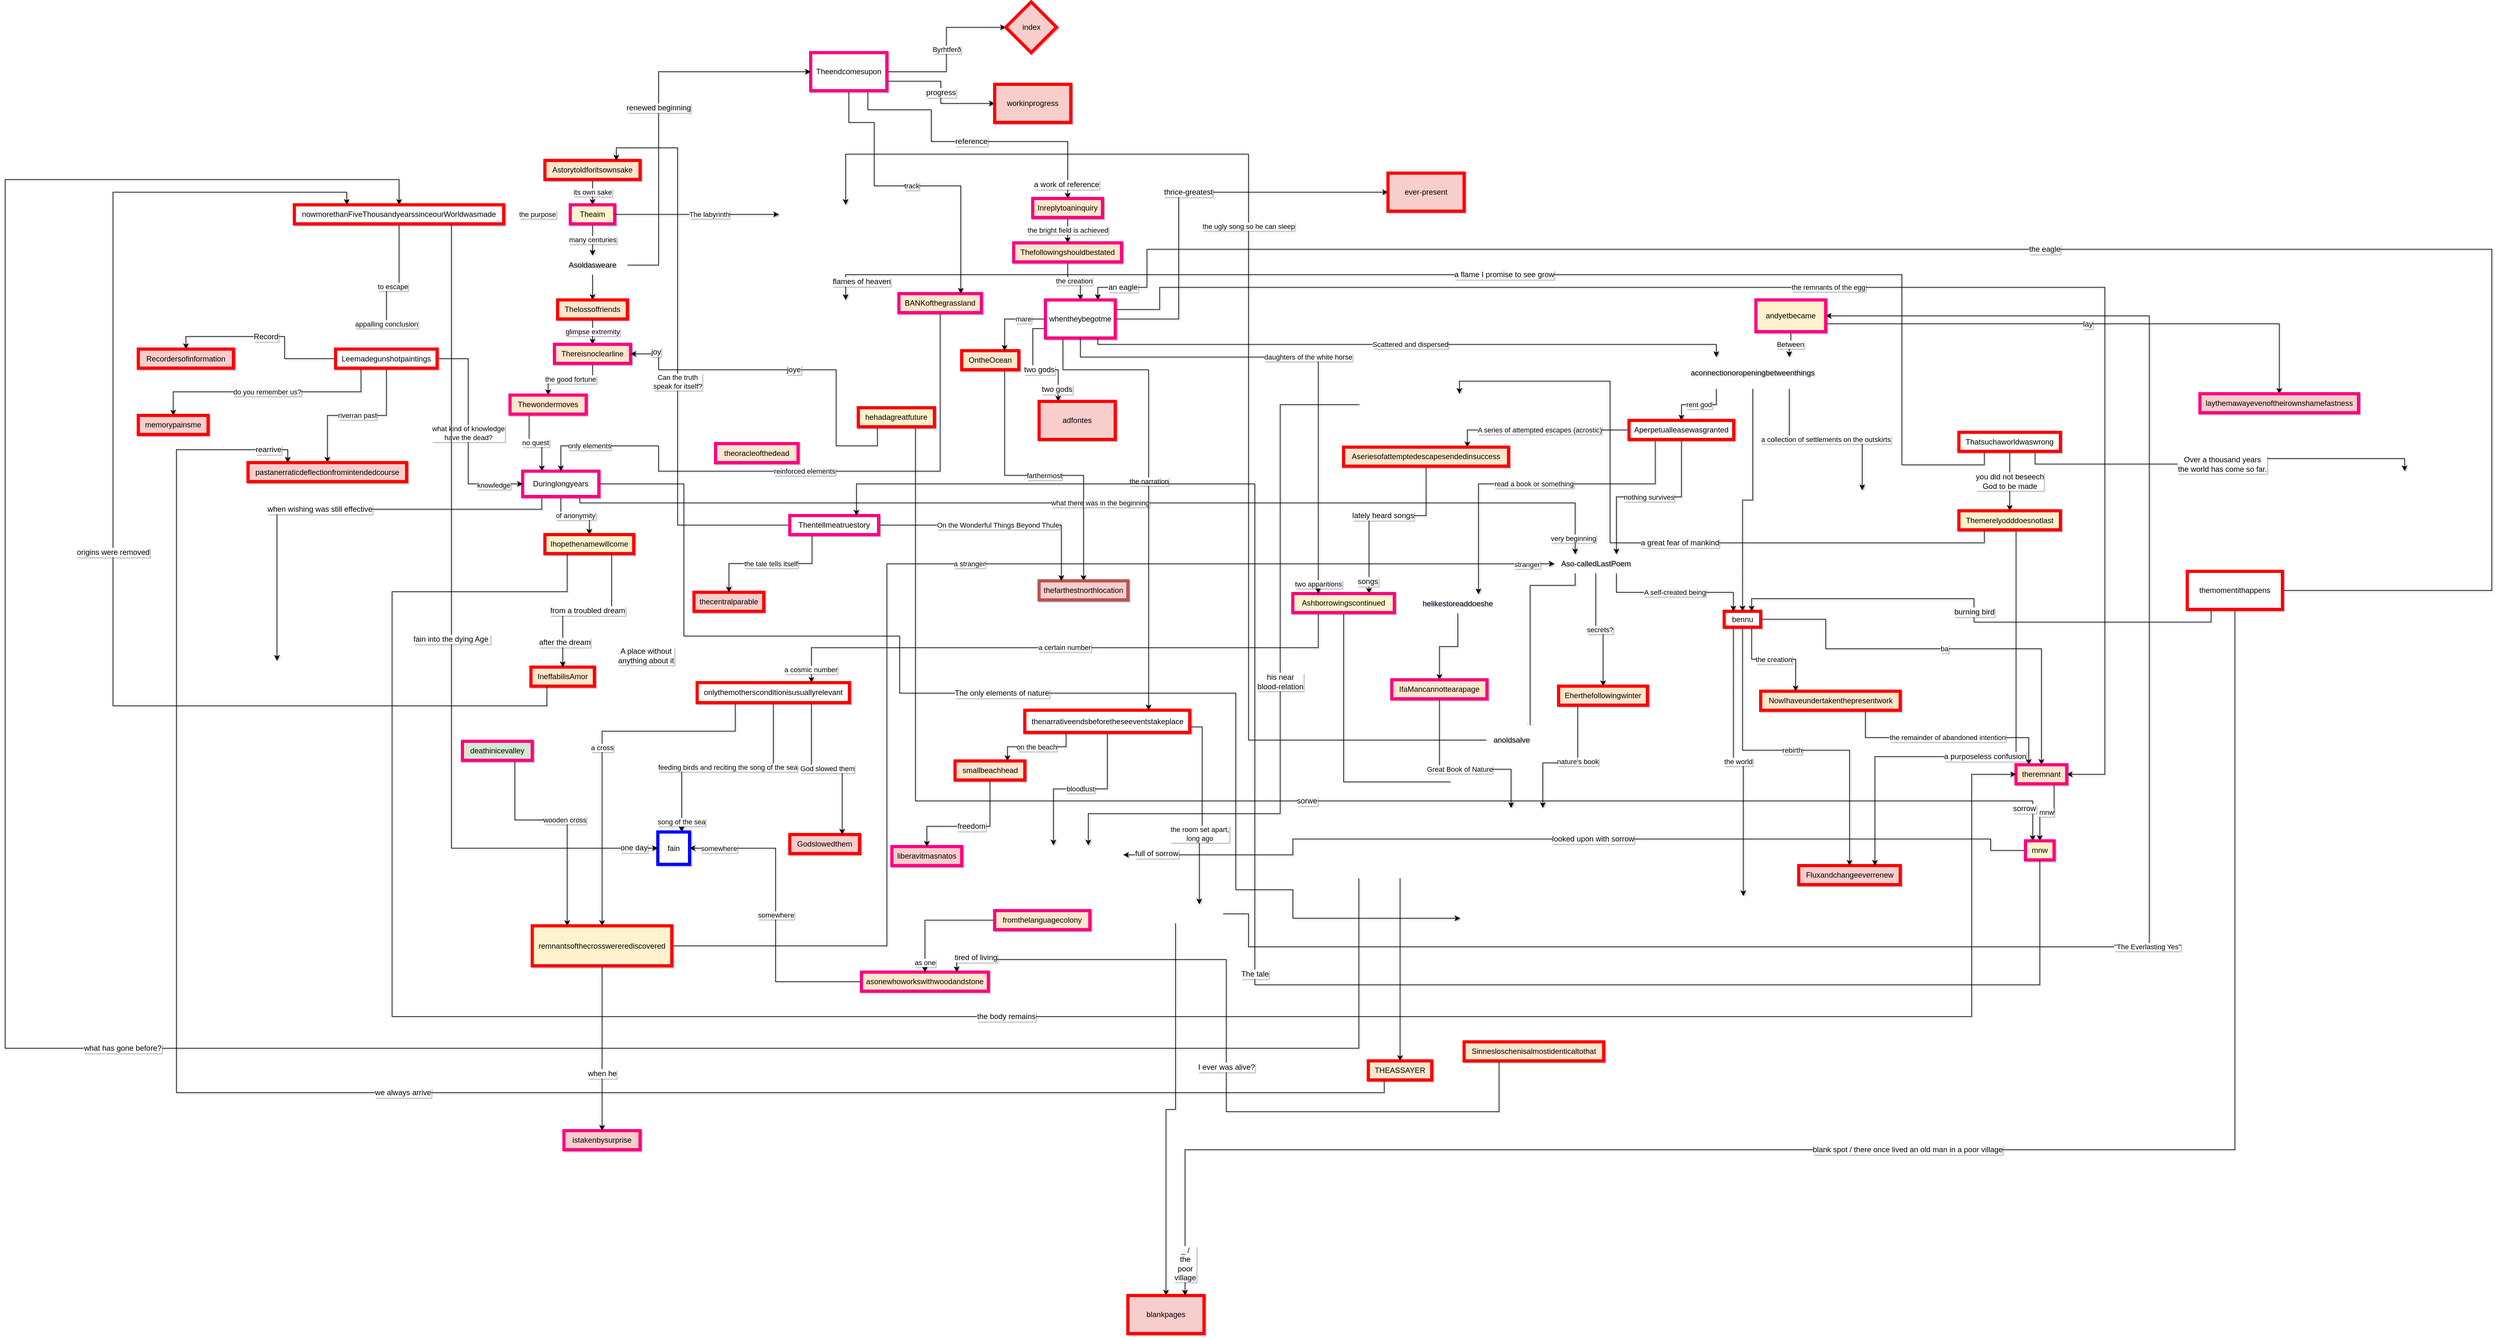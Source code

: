 <mxfile version="15.8.4" type="device"><diagram id="-eMXDWT_8PCLsejJe75Q" name="Page-1"><mxGraphModel dx="2067" dy="1333" grid="1" gridSize="10" guides="1" tooltips="1" connect="1" arrows="1" fold="1" page="1" pageScale="1" pageWidth="850" pageHeight="1100" background="none" math="0" shadow="1"><root><mxCell id="0"/><mxCell id="1" style="" parent="0"/><mxCell id="k2juAsfudMRVtD9Y6mQe-88" value="a great fear of mankind" style="edgeStyle=orthogonalEdgeStyle;rounded=0;orthogonalLoop=1;jettySize=auto;html=1;exitX=0.25;exitY=1;exitDx=0;exitDy=0;entryX=0.75;entryY=0;entryDx=0;entryDy=0;fontSize=12;endArrow=classic;endFill=1;strokeColor=default;strokeWidth=1;" parent="1" source="3N71s8Ebr32RVFPmhTjf-31" target="3N71s8Ebr32RVFPmhTjf-43" edge="1"><mxGeometry x="-0.109" relative="1" as="geometry"><Array as="points"><mxPoint x="2140" y="263"/><mxPoint x="1550" y="263"/><mxPoint x="1550" y="8"/><mxPoint x="1312" y="8"/></Array><mxPoint x="-1" as="offset"/></mxGeometry></mxCell><mxCell id="wHkUKsa9sTQsZk1gHqcw-7" value="&quot;The Everlasting Yes&quot;" style="edgeStyle=orthogonalEdgeStyle;rounded=0;orthogonalLoop=1;jettySize=auto;html=1;exitX=1;exitY=0.5;exitDx=0;exitDy=0;entryX=1;entryY=0.5;entryDx=0;entryDy=0;" parent="1" source="3N71s8Ebr32RVFPmhTjf-33" target="_-dhlCrsxgyh7sXmagMC-3" edge="1"><mxGeometry relative="1" as="geometry"><mxPoint x="1010" y="815" as="sourcePoint"/><Array as="points"><mxPoint x="980" y="848"/><mxPoint x="980" y="900"/><mxPoint x="2400" y="900"/><mxPoint x="2400" y="-95"/></Array><mxPoint x="1920" y="-110" as="targetPoint"/></mxGeometry></mxCell><mxCell id="wHkUKsa9sTQsZk1gHqcw-3" value="rent god" style="edgeStyle=orthogonalEdgeStyle;rounded=0;orthogonalLoop=1;jettySize=auto;html=1;exitX=0.25;exitY=1;exitDx=0;exitDy=0;" parent="1" source="_-dhlCrsxgyh7sXmagMC-2" target="_-dhlCrsxgyh7sXmagMC-12" edge="1"><mxGeometry relative="1" as="geometry"/></mxCell><mxCell id="wHkUKsa9sTQsZk1gHqcw-6" value="a collection of settlements on the outskirts" style="edgeStyle=orthogonalEdgeStyle;rounded=0;orthogonalLoop=1;jettySize=auto;html=1;exitX=0.75;exitY=1;exitDx=0;exitDy=0;entryX=0.25;entryY=0;entryDx=0;entryDy=0;" parent="1" source="_-dhlCrsxgyh7sXmagMC-2" target="3N71s8Ebr32RVFPmhTjf-42" edge="1"><mxGeometry relative="1" as="geometry"/></mxCell><mxCell id="mOMm0krT-BRLrH9CahYg-6" value="The rising Bennu bird" style="edgeStyle=orthogonalEdgeStyle;rounded=0;orthogonalLoop=1;jettySize=auto;html=1;exitX=0.5;exitY=1;exitDx=0;exitDy=0;entryX=0.5;entryY=0;entryDx=0;entryDy=0;" parent="1" source="_-dhlCrsxgyh7sXmagMC-2" target="mOMm0krT-BRLrH9CahYg-5" edge="1"><mxGeometry relative="1" as="geometry"/></mxCell><mxCell id="3N71s8Ebr32RVFPmhTjf-91" value="our only world?" style="edgeStyle=orthogonalEdgeStyle;rounded=0;orthogonalLoop=1;jettySize=auto;html=1;exitX=1;exitY=0.5;exitDx=0;exitDy=0;entryX=0.25;entryY=0;entryDx=0;entryDy=0;endArrow=classic;endFill=1;" parent="1" source="_-dhlCrsxgyh7sXmagMC-2" target="3N71s8Ebr32RVFPmhTjf-23" edge="1"><mxGeometry relative="1" as="geometry"/></mxCell><mxCell id="k2juAsfudMRVtD9Y6mQe-129" value="It never appeared" style="edgeStyle=orthogonalEdgeStyle;rounded=0;orthogonalLoop=1;jettySize=auto;html=1;exitX=1;exitY=0.75;exitDx=0;exitDy=0;fontSize=12;endArrow=classic;endFill=1;strokeColor=default;strokeWidth=1;entryX=0.5;entryY=0;entryDx=0;entryDy=0;" parent="1" source="_-dhlCrsxgyh7sXmagMC-2" target="k2juAsfudMRVtD9Y6mQe-130" edge="1"><mxGeometry x="-0.254" relative="1" as="geometry"><mxPoint x="2530" y="270" as="targetPoint"/><Array as="points"><mxPoint x="1890" y="10"/><mxPoint x="2380" y="10"/><mxPoint x="2380" y="240"/><mxPoint x="2535" y="240"/></Array><mxPoint as="offset"/></mxGeometry></mxCell><UserObject label="aconnectionoropeningbetweenthings" link="http://amurrainblur.com/aconnectionoropeningbetweenthings.html" linkTarget="_blank" id="_-dhlCrsxgyh7sXmagMC-2"><mxCell style="rounded=0;whiteSpace=wrap;html=1;strokeWidth=5;strokeColor=#0000FF;" parent="1" vertex="1"><mxGeometry x="1660" y="-30" width="230" height="50" as="geometry"/></mxCell></UserObject><mxCell id="_-dhlCrsxgyh7sXmagMC-78" value="Between" style="edgeStyle=orthogonalEdgeStyle;rounded=0;orthogonalLoop=1;jettySize=auto;html=1;entryX=0.75;entryY=0;entryDx=0;entryDy=0;" parent="1" source="_-dhlCrsxgyh7sXmagMC-3" target="_-dhlCrsxgyh7sXmagMC-2" edge="1"><mxGeometry relative="1" as="geometry"/></mxCell><mxCell id="k2juAsfudMRVtD9Y6mQe-48" value="" style="edgeStyle=orthogonalEdgeStyle;curved=1;orthogonalLoop=1;jettySize=auto;html=1;fontSize=12;endArrow=oval;endFill=0;strokeColor=default;strokeWidth=1;" parent="1" source="_-dhlCrsxgyh7sXmagMC-3" target="k2juAsfudMRVtD9Y6mQe-47" edge="1"><mxGeometry relative="1" as="geometry"/></mxCell><mxCell id="k2juAsfudMRVtD9Y6mQe-125" value="lay" style="edgeStyle=orthogonalEdgeStyle;rounded=0;orthogonalLoop=1;jettySize=auto;html=1;fontSize=12;endArrow=classic;endFill=1;strokeColor=default;strokeWidth=1;entryX=0.5;entryY=0;entryDx=0;entryDy=0;exitX=1;exitY=0.75;exitDx=0;exitDy=0;" parent="1" source="_-dhlCrsxgyh7sXmagMC-3" target="3N71s8Ebr32RVFPmhTjf-10" edge="1"><mxGeometry relative="1" as="geometry"><mxPoint x="1880" y="-70" as="sourcePoint"/><Array as="points"><mxPoint x="2605" y="-83"/></Array></mxGeometry></mxCell><UserObject label="andyetbecame" link="http://amurrainblur.com/andyetbecame.html" linkTarget="_blank" id="_-dhlCrsxgyh7sXmagMC-3"><mxCell style="rounded=0;whiteSpace=wrap;html=1;fillColor=#fff2cc;strokeColor=#FF0080;strokeWidth=5;" parent="1" vertex="1"><mxGeometry x="1780" y="-120" width="110" height="50" as="geometry"/></mxCell></UserObject><mxCell id="3N71s8Ebr32RVFPmhTjf-89" value="the ugly song so he can sleep" style="edgeStyle=orthogonalEdgeStyle;rounded=0;orthogonalLoop=1;jettySize=auto;html=1;exitX=0;exitY=0.5;exitDx=0;exitDy=0;entryX=0.75;entryY=0;entryDx=0;entryDy=0;endArrow=classic;endFill=1;" parent="1" source="_-dhlCrsxgyh7sXmagMC-11" target="_-dhlCrsxgyh7sXmagMC-90" edge="1"><mxGeometry x="0.178" relative="1" as="geometry"><Array as="points"><mxPoint x="980" y="574"/><mxPoint x="980" y="-350"/><mxPoint x="345" y="-350"/></Array><mxPoint y="1" as="offset"/></mxGeometry></mxCell><mxCell id="3N71s8Ebr32RVFPmhTjf-90" value="ugly sight" style="edgeLabel;html=1;align=center;verticalAlign=middle;resizable=0;points=[];" parent="3N71s8Ebr32RVFPmhTjf-89" connectable="0" vertex="1"><mxGeometry x="0.973" y="-1" relative="1" as="geometry"><mxPoint as="offset"/></mxGeometry></mxCell><UserObject label="anoldsalve" link="http://amurrainblur.com/anoldsalve" linkTarget="_blank" id="_-dhlCrsxgyh7sXmagMC-11"><mxCell style="rounded=0;whiteSpace=wrap;html=1;fillColor=#ffe6cc;strokeColor=#FF0080;strokeWidth=5;" parent="1" vertex="1"><mxGeometry x="1355" y="559" width="80" height="30" as="geometry"/></mxCell></UserObject><mxCell id="mOMm0krT-BRLrH9CahYg-23" value="nothing survives" style="edgeStyle=orthogonalEdgeStyle;rounded=0;orthogonalLoop=1;jettySize=auto;html=1;exitX=0.5;exitY=1;exitDx=0;exitDy=0;entryX=0.75;entryY=0;entryDx=0;entryDy=0;" parent="1" source="_-dhlCrsxgyh7sXmagMC-12" target="_-dhlCrsxgyh7sXmagMC-59" edge="1"><mxGeometry relative="1" as="geometry"/></mxCell><mxCell id="mOMm0krT-BRLrH9CahYg-28" value="A series of attempted escapes (acrostic)" style="edgeStyle=orthogonalEdgeStyle;rounded=0;orthogonalLoop=1;jettySize=auto;html=1;exitX=0;exitY=0.5;exitDx=0;exitDy=0;entryX=0.75;entryY=0;entryDx=0;entryDy=0;" parent="1" source="_-dhlCrsxgyh7sXmagMC-12" target="_-dhlCrsxgyh7sXmagMC-13" edge="1"><mxGeometry relative="1" as="geometry"/></mxCell><mxCell id="k2juAsfudMRVtD9Y6mQe-51" value="" style="edgeStyle=orthogonalEdgeStyle;curved=1;orthogonalLoop=1;jettySize=auto;html=1;fontSize=12;endArrow=oval;endFill=0;strokeColor=default;strokeWidth=1;exitX=0.25;exitY=0;exitDx=0;exitDy=0;" parent="1" source="_-dhlCrsxgyh7sXmagMC-12" target="k2juAsfudMRVtD9Y6mQe-50" edge="1"><mxGeometry relative="1" as="geometry"><Array as="points"><mxPoint x="1621" y="-300"/></Array></mxGeometry></mxCell><mxCell id="k2juAsfudMRVtD9Y6mQe-54" value="" style="edgeStyle=orthogonalEdgeStyle;curved=1;orthogonalLoop=1;jettySize=auto;html=1;fontSize=12;endArrow=oval;endFill=0;strokeColor=default;strokeWidth=1;exitX=0.25;exitY=0;exitDx=0;exitDy=0;" parent="1" source="_-dhlCrsxgyh7sXmagMC-12" target="k2juAsfudMRVtD9Y6mQe-53" edge="1"><mxGeometry relative="1" as="geometry"><Array as="points"><mxPoint x="1621"/><mxPoint x="1545"/></Array></mxGeometry></mxCell><mxCell id="3N71s8Ebr32RVFPmhTjf-73" value="read a book or something" style="edgeStyle=orthogonalEdgeStyle;rounded=0;orthogonalLoop=1;jettySize=auto;html=1;exitX=0.25;exitY=1;exitDx=0;exitDy=0;entryX=0.75;entryY=0;entryDx=0;entryDy=0;endArrow=classic;endFill=1;" parent="1" source="_-dhlCrsxgyh7sXmagMC-12" target="3N71s8Ebr32RVFPmhTjf-1" edge="1"><mxGeometry relative="1" as="geometry"><Array as="points"><mxPoint x="1621" y="170"/><mxPoint x="1342" y="170"/></Array></mxGeometry></mxCell><UserObject label="Aperpetualleasewasgranted" link="http://amurrainblur.com/Aperpetualleasewasgranted" linkTarget="_blank" id="_-dhlCrsxgyh7sXmagMC-12"><mxCell style="rounded=0;whiteSpace=wrap;html=1;strokeWidth=5;strokeColor=#FF0000;" parent="1" vertex="1"><mxGeometry x="1580" y="70" width="165" height="30" as="geometry"/></mxCell></UserObject><mxCell id="k2juAsfudMRVtD9Y6mQe-79" value="lately heard songs" style="edgeStyle=orthogonalEdgeStyle;rounded=0;orthogonalLoop=1;jettySize=auto;html=1;fontSize=12;endArrow=classic;endFill=1;strokeColor=default;strokeWidth=1;entryX=0.75;entryY=0;entryDx=0;entryDy=0;" parent="1" source="_-dhlCrsxgyh7sXmagMC-13" target="_-dhlCrsxgyh7sXmagMC-58" edge="1"><mxGeometry relative="1" as="geometry"><mxPoint x="1430" y="230" as="targetPoint"/><Array as="points"><mxPoint x="1260" y="220"/><mxPoint x="1170" y="220"/></Array></mxGeometry></mxCell><mxCell id="k2juAsfudMRVtD9Y6mQe-80" value="songs" style="edgeLabel;html=1;align=center;verticalAlign=middle;resizable=0;points=[];fontSize=12;" parent="k2juAsfudMRVtD9Y6mQe-79" vertex="1" connectable="0"><mxGeometry x="0.653" y="-3" relative="1" as="geometry"><mxPoint x="1" y="31" as="offset"/></mxGeometry></mxCell><UserObject label="Aseriesofattemptedescapesendedinsuccess" link="http://amurrainblur.com/Aseriesofattemptedescapesendedinsuccess" linkTarget="_blank" id="_-dhlCrsxgyh7sXmagMC-13"><mxCell style="rounded=0;whiteSpace=wrap;html=1;fillColor=#ffe6cc;strokeColor=#FF0000;strokeWidth=5;" parent="1" vertex="1"><mxGeometry x="1130" y="112.13" width="260" height="30" as="geometry"/></mxCell></UserObject><mxCell id="3N71s8Ebr32RVFPmhTjf-68" value="a certain number" style="edgeStyle=orthogonalEdgeStyle;rounded=0;orthogonalLoop=1;jettySize=auto;html=1;exitX=0.25;exitY=1;exitDx=0;exitDy=0;endArrow=classic;endFill=1;entryX=0.75;entryY=0;entryDx=0;entryDy=0;" parent="1" source="_-dhlCrsxgyh7sXmagMC-58" target="3N71s8Ebr32RVFPmhTjf-15" edge="1"><mxGeometry relative="1" as="geometry"><mxPoint x="350" y="460" as="targetPoint"/></mxGeometry></mxCell><mxCell id="3N71s8Ebr32RVFPmhTjf-71" value="a cosmic number" style="edgeLabel;html=1;align=center;verticalAlign=middle;resizable=0;points=[];" parent="3N71s8Ebr32RVFPmhTjf-68" connectable="0" vertex="1"><mxGeometry x="0.952" y="-1" relative="1" as="geometry"><mxPoint y="1" as="offset"/></mxGeometry></mxCell><mxCell id="k2juAsfudMRVtD9Y6mQe-116" value="of nature, nothing is ever at rest" style="edgeStyle=orthogonalEdgeStyle;rounded=0;orthogonalLoop=1;jettySize=auto;html=1;exitX=0.5;exitY=1;exitDx=0;exitDy=0;entryX=0.25;entryY=0;entryDx=0;entryDy=0;fontSize=12;endArrow=classic;endFill=1;strokeColor=default;strokeWidth=1;" parent="1" source="_-dhlCrsxgyh7sXmagMC-58" target="_-dhlCrsxgyh7sXmagMC-96" edge="1"><mxGeometry x="0.205" relative="1" as="geometry"><Array as="points"><mxPoint x="1130" y="640"/><mxPoint x="1888" y="640"/></Array><mxPoint as="offset"/></mxGeometry></mxCell><UserObject label="Ashborrowingscontinued" link="http://amurrainblur.com/Ashborrowingscontinued" linkTarget="_blank" id="_-dhlCrsxgyh7sXmagMC-58"><mxCell style="rounded=0;whiteSpace=wrap;html=1;gradientDirection=south;fillColor=#fff2cc;strokeColor=#FF0080;strokeWidth=5;" parent="1" vertex="1"><mxGeometry x="1050" y="343" width="160" height="30" as="geometry"/></mxCell></UserObject><mxCell id="_-dhlCrsxgyh7sXmagMC-61" value="secrets?" style="edgeStyle=orthogonalEdgeStyle;rounded=0;orthogonalLoop=1;jettySize=auto;html=1;" parent="1" source="_-dhlCrsxgyh7sXmagMC-59" target="_-dhlCrsxgyh7sXmagMC-60" edge="1"><mxGeometry relative="1" as="geometry"/></mxCell><mxCell id="3N71s8Ebr32RVFPmhTjf-87" value="know who you are" style="edgeStyle=orthogonalEdgeStyle;rounded=0;orthogonalLoop=1;jettySize=auto;html=1;exitX=0.25;exitY=1;exitDx=0;exitDy=0;endArrow=classic;endFill=1;" parent="1" source="_-dhlCrsxgyh7sXmagMC-59" target="_-dhlCrsxgyh7sXmagMC-11" edge="1"><mxGeometry relative="1" as="geometry"><Array as="points"><mxPoint x="1495" y="330"/><mxPoint x="1424" y="330"/></Array></mxGeometry></mxCell><mxCell id="3N71s8Ebr32RVFPmhTjf-88" value="know then" style="edgeLabel;html=1;align=center;verticalAlign=middle;resizable=0;points=[];" parent="3N71s8Ebr32RVFPmhTjf-87" connectable="0" vertex="1"><mxGeometry x="0.813" y="1" relative="1" as="geometry"><mxPoint x="-1" y="-3" as="offset"/></mxGeometry></mxCell><UserObject label="Aso-calledLastPoem" link="http://amurrainblur.com/Aso-calledLastPoem" id="_-dhlCrsxgyh7sXmagMC-59"><mxCell style="rounded=0;whiteSpace=wrap;html=1;strokeWidth=5;strokeColor=#FF0080;" parent="1" vertex="1"><mxGeometry x="1462.5" y="281" width="130" height="30" as="geometry"/></mxCell></UserObject><mxCell id="mOMm0krT-BRLrH9CahYg-21" value="nature's book" style="edgeStyle=orthogonalEdgeStyle;rounded=0;orthogonalLoop=1;jettySize=auto;html=1;exitX=0.5;exitY=1;exitDx=0;exitDy=0;entryX=0.75;entryY=0;entryDx=0;entryDy=0;" parent="1" source="_-dhlCrsxgyh7sXmagMC-60" target="_-dhlCrsxgyh7sXmagMC-83" edge="1"><mxGeometry relative="1" as="geometry"><Array as="points"><mxPoint x="1499" y="610"/><mxPoint x="1444" y="610"/></Array></mxGeometry></mxCell><UserObject label="Eherthefollowingwinter" link="http://amurrainblur.com/Eherthefollowingwinter" id="_-dhlCrsxgyh7sXmagMC-60"><mxCell style="rounded=0;whiteSpace=wrap;html=1;fillColor=#ffe6cc;strokeColor=#FF0000;strokeWidth=5;" parent="1" vertex="1"><mxGeometry x="1469" y="489" width="140" height="30" as="geometry"/></mxCell></UserObject><mxCell id="_-dhlCrsxgyh7sXmagMC-64" value="the original is lost" style="edgeStyle=orthogonalEdgeStyle;rounded=0;orthogonalLoop=1;jettySize=auto;html=1;" parent="1" source="_-dhlCrsxgyh7sXmagMC-62" target="_-dhlCrsxgyh7sXmagMC-63" edge="1"><mxGeometry relative="1" as="geometry"/></mxCell><UserObject label="Asoldasweare" link="http://amurrainblur.com/Asoldasweare" id="_-dhlCrsxgyh7sXmagMC-62"><mxCell style="rounded=0;whiteSpace=wrap;html=1;fillColor=#fff2cc;strokeColor=#FF0080;strokeWidth=5;" parent="1" vertex="1"><mxGeometry x="-109" y="-190" width="110" height="30" as="geometry"/></mxCell></UserObject><mxCell id="_-dhlCrsxgyh7sXmagMC-70" value="glimpse extremity" style="edgeStyle=orthogonalEdgeStyle;rounded=0;orthogonalLoop=1;jettySize=auto;html=1;" parent="1" source="_-dhlCrsxgyh7sXmagMC-63" target="_-dhlCrsxgyh7sXmagMC-69" edge="1"><mxGeometry relative="1" as="geometry"/></mxCell><UserObject label="Thelossoffriends" link="http://amurrainblur.com/Thelossoffriends" id="_-dhlCrsxgyh7sXmagMC-63"><mxCell style="rounded=0;whiteSpace=wrap;html=1;fillColor=#ffe6cc;strokeColor=#FF0000;strokeWidth=5;" parent="1" vertex="1"><mxGeometry x="-109" y="-120" width="110" height="30" as="geometry"/></mxCell></UserObject><mxCell id="3N71s8Ebr32RVFPmhTjf-98" value="somewhere" style="edgeStyle=orthogonalEdgeStyle;rounded=0;orthogonalLoop=1;jettySize=auto;html=1;exitX=0;exitY=0.5;exitDx=0;exitDy=0;entryX=1;entryY=0.5;entryDx=0;entryDy=0;endArrow=classic;endFill=1;" parent="1" source="_-dhlCrsxgyh7sXmagMC-65" target="3N71s8Ebr32RVFPmhTjf-50" edge="1"><mxGeometry relative="1" as="geometry"/></mxCell><mxCell id="3N71s8Ebr32RVFPmhTjf-99" value="somewhere" style="edgeLabel;html=1;align=center;verticalAlign=middle;resizable=0;points=[];" parent="3N71s8Ebr32RVFPmhTjf-98" connectable="0" vertex="1"><mxGeometry x="0.929" y="1" relative="1" as="geometry"><mxPoint x="29" y="-1" as="offset"/></mxGeometry></mxCell><UserObject label="asonewhoworkswithwoodandstone" link="http://amurrainblur.com/asonewhoworkswithwoodandstone" id="_-dhlCrsxgyh7sXmagMC-65"><mxCell style="rounded=0;whiteSpace=wrap;html=1;fillColor=#ffe6cc;strokeColor=#FF0080;strokeWidth=5;" parent="1" vertex="1"><mxGeometry x="370" y="940" width="200" height="30" as="geometry"/></mxCell></UserObject><mxCell id="_-dhlCrsxgyh7sXmagMC-68" value="its own sake" style="edgeStyle=orthogonalEdgeStyle;rounded=0;orthogonalLoop=1;jettySize=auto;html=1;" parent="1" source="_-dhlCrsxgyh7sXmagMC-66" target="_-dhlCrsxgyh7sXmagMC-67" edge="1"><mxGeometry relative="1" as="geometry"/></mxCell><UserObject label="Astorytoldforitsownsake" link="http://amurrainblur.com/Astorytoldforitsownsake" id="_-dhlCrsxgyh7sXmagMC-66"><mxCell style="rounded=0;whiteSpace=wrap;html=1;fillColor=#ffe6cc;strokeColor=#FF0000;strokeWidth=5;" parent="1" vertex="1"><mxGeometry x="-129" y="-340" width="150" height="30" as="geometry"/></mxCell></UserObject><mxCell id="_-dhlCrsxgyh7sXmagMC-79" value="many centuries" style="edgeStyle=orthogonalEdgeStyle;rounded=0;orthogonalLoop=1;jettySize=auto;html=1;" parent="1" source="_-dhlCrsxgyh7sXmagMC-67" target="_-dhlCrsxgyh7sXmagMC-62" edge="1"><mxGeometry relative="1" as="geometry"/></mxCell><UserObject label="Theaim" link="http://amurrainblur.com/Theaim" id="_-dhlCrsxgyh7sXmagMC-67"><mxCell style="rounded=0;whiteSpace=wrap;html=1;fillColor=#fff2cc;strokeColor=#FF0080;strokeWidth=5;" parent="1" vertex="1"><mxGeometry x="-89" y="-270" width="70" height="30" as="geometry"/></mxCell></UserObject><mxCell id="_-dhlCrsxgyh7sXmagMC-72" value="the good fortune" style="edgeStyle=orthogonalEdgeStyle;rounded=0;orthogonalLoop=1;jettySize=auto;html=1;" parent="1" source="_-dhlCrsxgyh7sXmagMC-69" target="_-dhlCrsxgyh7sXmagMC-71" edge="1"><mxGeometry relative="1" as="geometry"/></mxCell><UserObject label="Thereisnoclearline" link="http://amurrainblur.com/Thereisnoclearline" id="_-dhlCrsxgyh7sXmagMC-69"><mxCell style="rounded=0;whiteSpace=wrap;html=1;fillColor=#ffe6cc;strokeColor=#FF0080;strokeWidth=5;" parent="1" vertex="1"><mxGeometry x="-114" y="-50" width="120" height="30" as="geometry"/></mxCell></UserObject><mxCell id="3N71s8Ebr32RVFPmhTjf-80" value="no quest" style="edgeStyle=orthogonalEdgeStyle;rounded=0;orthogonalLoop=1;jettySize=auto;html=1;exitX=0.25;exitY=1;exitDx=0;exitDy=0;entryX=0.25;entryY=0;entryDx=0;entryDy=0;endArrow=classic;endFill=1;" parent="1" source="_-dhlCrsxgyh7sXmagMC-71" target="_-dhlCrsxgyh7sXmagMC-74" edge="1"><mxGeometry relative="1" as="geometry"/></mxCell><UserObject label="Thewondermoves" link="http://amurrainblur.com/Thewondermoves" id="_-dhlCrsxgyh7sXmagMC-71"><mxCell style="rounded=0;whiteSpace=wrap;html=1;fillColor=#ffe6cc;strokeColor=#FF0080;strokeWidth=5;" parent="1" vertex="1"><mxGeometry x="-184" y="30" width="120" height="30" as="geometry"/></mxCell></UserObject><mxCell id="_-dhlCrsxgyh7sXmagMC-77" value="of anonymity" style="edgeStyle=orthogonalEdgeStyle;rounded=0;orthogonalLoop=1;jettySize=auto;html=1;" parent="1" source="_-dhlCrsxgyh7sXmagMC-74" target="_-dhlCrsxgyh7sXmagMC-76" edge="1"><mxGeometry relative="1" as="geometry"/></mxCell><mxCell id="3N71s8Ebr32RVFPmhTjf-81" value="what there was in the beginning" style="edgeStyle=orthogonalEdgeStyle;rounded=0;orthogonalLoop=1;jettySize=auto;html=1;exitX=0.75;exitY=1;exitDx=0;exitDy=0;entryX=0.25;entryY=0;entryDx=0;entryDy=0;endArrow=classic;endFill=1;" parent="1" source="_-dhlCrsxgyh7sXmagMC-74" target="_-dhlCrsxgyh7sXmagMC-59" edge="1"><mxGeometry relative="1" as="geometry"><Array as="points"><mxPoint x="-74" y="200"/><mxPoint x="1495" y="200"/></Array></mxGeometry></mxCell><mxCell id="3N71s8Ebr32RVFPmhTjf-82" value="very beginning" style="edgeLabel;html=1;align=center;verticalAlign=middle;resizable=0;points=[];" parent="3N71s8Ebr32RVFPmhTjf-81" connectable="0" vertex="1"><mxGeometry x="0.97" y="-3" relative="1" as="geometry"><mxPoint as="offset"/></mxGeometry></mxCell><mxCell id="k2juAsfudMRVtD9Y6mQe-111" value="when wishing was still effective" style="edgeStyle=orthogonalEdgeStyle;rounded=0;orthogonalLoop=1;jettySize=auto;html=1;exitX=0.25;exitY=1;exitDx=0;exitDy=0;entryX=0.5;entryY=0;entryDx=0;entryDy=0;fontSize=12;endArrow=classic;endFill=1;strokeColor=default;strokeWidth=1;" parent="1" source="_-dhlCrsxgyh7sXmagMC-74" target="3N71s8Ebr32RVFPmhTjf-48" edge="1"><mxGeometry x="0.095" relative="1" as="geometry"><Array as="points"><mxPoint x="-134" y="210"/><mxPoint x="-551" y="210"/></Array><mxPoint as="offset"/></mxGeometry></mxCell><mxCell id="k2juAsfudMRVtD9Y6mQe-151" value="The only elements of nature" style="edgeStyle=orthogonalEdgeStyle;rounded=0;orthogonalLoop=1;jettySize=auto;html=1;exitX=1;exitY=0.5;exitDx=0;exitDy=0;fontSize=12;endArrow=classic;endFill=1;strokeColor=default;strokeWidth=1;entryX=0;entryY=0.5;entryDx=0;entryDy=0;" parent="1" source="_-dhlCrsxgyh7sXmagMC-74" target="_-dhlCrsxgyh7sXmagMC-88" edge="1"><mxGeometry x="-0.056" relative="1" as="geometry"><mxPoint x="1050" y="870" as="targetPoint"/><Array as="points"><mxPoint x="90" y="170"/><mxPoint x="90" y="410"/><mxPoint x="430" y="410"/><mxPoint x="430" y="500"/><mxPoint x="960" y="500"/><mxPoint x="960" y="810"/><mxPoint x="1050" y="810"/><mxPoint x="1050" y="855"/></Array><mxPoint as="offset"/></mxGeometry></mxCell><UserObject label="Duringlongyears" link="http://amurrainblur.com/Duringlongyears" id="_-dhlCrsxgyh7sXmagMC-74"><mxCell style="rounded=0;whiteSpace=wrap;html=1;strokeWidth=5;strokeColor=#FF0080;" parent="1" vertex="1"><mxGeometry x="-164" y="150" width="120" height="40" as="geometry"/></mxCell></UserObject><UserObject label="Ihopethenamewillcome" link="http://amurrainblur.com/Ihopethenamewillcome" id="_-dhlCrsxgyh7sXmagMC-76"><mxCell style="rounded=0;whiteSpace=wrap;html=1;fillColor=#fff2cc;strokeColor=#FF0000;strokeWidth=5;" parent="1" vertex="1"><mxGeometry x="-129" y="250" width="140" height="30" as="geometry"/></mxCell></UserObject><mxCell id="3N71s8Ebr32RVFPmhTjf-78" value="reinforced elements" style="edgeStyle=orthogonalEdgeStyle;rounded=0;orthogonalLoop=1;jettySize=auto;html=1;exitX=0.5;exitY=1;exitDx=0;exitDy=0;endArrow=classic;endFill=1;entryX=0.5;entryY=0;entryDx=0;entryDy=0;" parent="1" source="_-dhlCrsxgyh7sXmagMC-80" target="_-dhlCrsxgyh7sXmagMC-74" edge="1"><mxGeometry relative="1" as="geometry"><mxPoint x="410" y="110" as="targetPoint"/><Array as="points"><mxPoint x="494" y="150"/><mxPoint x="50" y="150"/><mxPoint x="50" y="110"/><mxPoint x="-104" y="110"/></Array></mxGeometry></mxCell><mxCell id="3N71s8Ebr32RVFPmhTjf-79" value="only elements" style="edgeLabel;html=1;align=center;verticalAlign=middle;resizable=0;points=[];" parent="3N71s8Ebr32RVFPmhTjf-78" connectable="0" vertex="1"><mxGeometry x="0.921" y="3" relative="1" as="geometry"><mxPoint x="42" y="-4" as="offset"/></mxGeometry></mxCell><UserObject label="BANKofthegrassland" link="http://amurrainblur.com/BANKofthegrassland" id="_-dhlCrsxgyh7sXmagMC-80"><mxCell style="rounded=0;whiteSpace=wrap;html=1;strokeWidth=5;fillColor=#ffe6cc;strokeColor=#FF0080;" parent="1" vertex="1"><mxGeometry x="429" y="-130" width="130" height="30" as="geometry"/></mxCell></UserObject><mxCell id="mOMm0krT-BRLrH9CahYg-1" value="wooden cross" style="edgeStyle=orthogonalEdgeStyle;rounded=0;orthogonalLoop=1;jettySize=auto;html=1;exitX=0.75;exitY=1;exitDx=0;exitDy=0;entryX=0.25;entryY=0;entryDx=0;entryDy=0;" parent="1" source="_-dhlCrsxgyh7sXmagMC-81" target="3N71s8Ebr32RVFPmhTjf-20" edge="1"><mxGeometry relative="1" as="geometry"><mxPoint x="-109" y="745" as="targetPoint"/><Array as="points"><mxPoint x="-176" y="700"/><mxPoint x="-94" y="700"/></Array></mxGeometry></mxCell><UserObject label="deathinicevalley" link="http://amurrainblur.com/deathinicevalley" id="_-dhlCrsxgyh7sXmagMC-81"><mxCell style="rounded=0;whiteSpace=wrap;html=1;fillColor=#d5e8d4;strokeColor=#FF0080;strokeWidth=5;" parent="1" vertex="1"><mxGeometry x="-259" y="576" width="110" height="30" as="geometry"/></mxCell></UserObject><mxCell id="k2juAsfudMRVtD9Y6mQe-91" value="what has gone before?" style="edgeStyle=orthogonalEdgeStyle;rounded=0;orthogonalLoop=1;jettySize=auto;html=1;exitX=0.25;exitY=1;exitDx=0;exitDy=0;fontSize=12;endArrow=classic;endFill=1;strokeColor=default;strokeWidth=1;entryX=0.5;entryY=0;entryDx=0;entryDy=0;" parent="1" source="_-dhlCrsxgyh7sXmagMC-82" target="_-dhlCrsxgyh7sXmagMC-94" edge="1"><mxGeometry relative="1" as="geometry"><mxPoint x="-900" y="170" as="targetPoint"/><Array as="points"><mxPoint x="1154" y="1060"/><mxPoint x="-980" y="1060"/><mxPoint x="-980" y="-310"/><mxPoint x="-359" y="-310"/></Array></mxGeometry></mxCell><mxCell id="k2juAsfudMRVtD9Y6mQe-94" value="commentum diaboli" style="edgeStyle=orthogonalEdgeStyle;rounded=0;orthogonalLoop=1;jettySize=auto;html=1;exitX=0.5;exitY=1;exitDx=0;exitDy=0;entryX=0.5;entryY=0;entryDx=0;entryDy=0;fontSize=12;endArrow=classic;endFill=1;strokeColor=default;strokeWidth=1;" parent="1" source="_-dhlCrsxgyh7sXmagMC-82" target="3N71s8Ebr32RVFPmhTjf-24" edge="1"><mxGeometry relative="1" as="geometry"/></mxCell><mxCell id="k2juAsfudMRVtD9Y6mQe-95" value="I have never &lt;br&gt;understood" style="edgeLabel;html=1;align=center;verticalAlign=middle;resizable=0;points=[];fontSize=12;" parent="k2juAsfudMRVtD9Y6mQe-94" vertex="1" connectable="0"><mxGeometry x="0.862" y="-2" relative="1" as="geometry"><mxPoint x="2" y="-11" as="offset"/></mxGeometry></mxCell><UserObject label="divisionofnaturethefinalancientaccomplishment" link="http://amurrainblur.com/divisionofnaturethefinalancientaccomplishment" id="_-dhlCrsxgyh7sXmagMC-82"><mxCell style="rounded=0;whiteSpace=wrap;html=1;fillColor=#fff2cc;strokeColor=#FF0080;strokeWidth=5;" parent="1" vertex="1"><mxGeometry x="1089" y="762.01" width="260" height="30" as="geometry"/></mxCell></UserObject><mxCell id="_-dhlCrsxgyh7sXmagMC-85" value="Explain nature" style="edgeStyle=orthogonalEdgeStyle;rounded=0;orthogonalLoop=1;jettySize=auto;html=1;entryX=0.75;entryY=0;entryDx=0;entryDy=0;" parent="1" source="_-dhlCrsxgyh7sXmagMC-83" target="_-dhlCrsxgyh7sXmagMC-82" edge="1"><mxGeometry relative="1" as="geometry"><mxPoint x="1139" y="832.01" as="targetPoint"/></mxGeometry></mxCell><mxCell id="_-dhlCrsxgyh7sXmagMC-87" value="he says" style="edgeStyle=orthogonalEdgeStyle;rounded=0;orthogonalLoop=1;jettySize=auto;html=1;" parent="1" source="_-dhlCrsxgyh7sXmagMC-83" target="_-dhlCrsxgyh7sXmagMC-86" edge="1"><mxGeometry relative="1" as="geometry"/></mxCell><UserObject label="Explainnature" link="http://amurrainblur.com/Explainnature" id="_-dhlCrsxgyh7sXmagMC-83"><mxCell style="rounded=0;whiteSpace=wrap;html=1;strokeWidth=5;strokeColor=#FF0080;" parent="1" vertex="1"><mxGeometry x="1369" y="681.01" width="100" height="30" as="geometry"/></mxCell></UserObject><mxCell id="_-dhlCrsxgyh7sXmagMC-89" value="I couldn't tell you" style="edgeStyle=orthogonalEdgeStyle;rounded=0;orthogonalLoop=1;jettySize=auto;html=1;entryX=0.5;entryY=0;entryDx=0;entryDy=0;" parent="1" source="_-dhlCrsxgyh7sXmagMC-86" target="_-dhlCrsxgyh7sXmagMC-88" edge="1"><mxGeometry relative="1" as="geometry"/></mxCell><UserObject label="HowIgothome" link="http://amurrainblur.com/HowIgothome" id="_-dhlCrsxgyh7sXmagMC-86"><mxCell style="rounded=0;whiteSpace=wrap;html=1;fillColor=#ffe6cc;strokeColor=#FF0000;strokeWidth=5;" parent="1" vertex="1"><mxGeometry x="1374" y="773.01" width="90" height="30" as="geometry"/></mxCell></UserObject><mxCell id="3N71s8Ebr32RVFPmhTjf-104" value="a book" style="edgeStyle=orthogonalEdgeStyle;rounded=0;orthogonalLoop=1;jettySize=auto;html=1;exitX=1;exitY=0.5;exitDx=0;exitDy=0;entryX=1;entryY=0.5;entryDx=0;entryDy=0;endArrow=classic;endFill=1;" parent="1" source="_-dhlCrsxgyh7sXmagMC-88" target="_-dhlCrsxgyh7sXmagMC-59" edge="1"><mxGeometry relative="1" as="geometry"><Array as="points"><mxPoint x="1680" y="855"/><mxPoint x="1680" y="296"/></Array></mxGeometry></mxCell><mxCell id="3N71s8Ebr32RVFPmhTjf-105" value="the book" style="edgeLabel;html=1;align=center;verticalAlign=middle;resizable=0;points=[];" parent="3N71s8Ebr32RVFPmhTjf-104" connectable="0" vertex="1"><mxGeometry x="0.926" y="1" relative="1" as="geometry"><mxPoint x="22" y="-1" as="offset"/></mxGeometry></mxCell><mxCell id="3N71s8Ebr32RVFPmhTjf-114" value="a book" style="edgeStyle=orthogonalEdgeStyle;rounded=0;orthogonalLoop=1;jettySize=auto;html=1;exitX=0.5;exitY=1;exitDx=0;exitDy=0;entryX=0.5;entryY=0;entryDx=0;entryDy=0;endArrow=classic;endFill=1;" parent="1" source="_-dhlCrsxgyh7sXmagMC-88" target="3N71s8Ebr32RVFPmhTjf-113" edge="1"><mxGeometry x="0.152" relative="1" as="geometry"><Array as="points"><mxPoint x="1419" y="980"/><mxPoint x="1430" y="980"/></Array><mxPoint as="offset"/></mxGeometry></mxCell><mxCell id="3N71s8Ebr32RVFPmhTjf-115" value="the author" style="edgeLabel;html=1;align=center;verticalAlign=middle;resizable=0;points=[];" parent="3N71s8Ebr32RVFPmhTjf-114" connectable="0" vertex="1"><mxGeometry x="0.803" y="1" relative="1" as="geometry"><mxPoint y="1" as="offset"/></mxGeometry></mxCell><UserObject label="Thenon-communicatingobservables" link="http://amurrainblur.com/Thenon-communicatingobservables" id="_-dhlCrsxgyh7sXmagMC-88"><mxCell style="rounded=0;whiteSpace=wrap;html=1;fillColor=#fff2cc;strokeColor=#FF0080;strokeWidth=5;" parent="1" vertex="1"><mxGeometry x="1314" y="840.01" width="210" height="30" as="geometry"/></mxCell></UserObject><mxCell id="_-dhlCrsxgyh7sXmagMC-92" value="Ezra" style="edgeStyle=orthogonalEdgeStyle;rounded=0;orthogonalLoop=1;jettySize=auto;html=1;" parent="1" source="_-dhlCrsxgyh7sXmagMC-90" target="_-dhlCrsxgyh7sXmagMC-91" edge="1"><mxGeometry relative="1" as="geometry"/></mxCell><mxCell id="3N71s8Ebr32RVFPmhTjf-53" value="floating votive candles on the bay" style="edgeStyle=orthogonalEdgeStyle;rounded=0;orthogonalLoop=1;jettySize=auto;html=1;exitX=0.75;exitY=1;exitDx=0;exitDy=0;entryX=0.5;entryY=0;entryDx=0;entryDy=0;" parent="1" source="_-dhlCrsxgyh7sXmagMC-90" target="_-dhlCrsxgyh7sXmagMC-80" edge="1"><mxGeometry relative="1" as="geometry"/></mxCell><mxCell id="3N71s8Ebr32RVFPmhTjf-54" value="floating" style="edgeLabel;html=1;align=center;verticalAlign=middle;resizable=0;points=[];" parent="3N71s8Ebr32RVFPmhTjf-53" connectable="0" vertex="1"><mxGeometry x="0.876" y="2" relative="1" as="geometry"><mxPoint y="1" as="offset"/></mxGeometry></mxCell><UserObject label="Ezralostinthelabyrinth" link="http://amurrainblur.com/Ezralostinthelabyrinth" id="_-dhlCrsxgyh7sXmagMC-90"><mxCell style="rounded=0;whiteSpace=wrap;html=1;fillColor=#fff2cc;strokeColor=#FF0080;strokeWidth=5;" parent="1" vertex="1"><mxGeometry x="240" y="-270" width="140" height="30" as="geometry"/></mxCell></UserObject><mxCell id="3N71s8Ebr32RVFPmhTjf-75" value="on the seas" style="edgeStyle=orthogonalEdgeStyle;rounded=0;orthogonalLoop=1;jettySize=auto;html=1;endArrow=classic;endFill=1;entryX=0.5;entryY=0;entryDx=0;entryDy=0;" parent="1" source="_-dhlCrsxgyh7sXmagMC-91" target="3N71s8Ebr32RVFPmhTjf-41" edge="1"><mxGeometry relative="1" as="geometry"><mxPoint x="275" y="70" as="targetPoint"/></mxGeometry></mxCell><mxCell id="3N71s8Ebr32RVFPmhTjf-76" value="the seas" style="edgeLabel;html=1;align=center;verticalAlign=middle;resizable=0;points=[];" parent="3N71s8Ebr32RVFPmhTjf-75" connectable="0" vertex="1"><mxGeometry x="0.831" y="2" relative="1" as="geometry"><mxPoint x="-2" y="-15" as="offset"/></mxGeometry></mxCell><mxCell id="k2juAsfudMRVtD9Y6mQe-114" value="what well remains" style="edgeStyle=orthogonalEdgeStyle;rounded=0;orthogonalLoop=1;jettySize=auto;html=1;exitX=0.75;exitY=1;exitDx=0;exitDy=0;fontSize=12;endArrow=classic;endFill=1;strokeColor=default;strokeWidth=1;entryX=0.5;entryY=0;entryDx=0;entryDy=0;" parent="1" source="_-dhlCrsxgyh7sXmagMC-91" target="_-dhlCrsxgyh7sXmagMC-98" edge="1"><mxGeometry relative="1" as="geometry"/></mxCell><mxCell id="k2juAsfudMRVtD9Y6mQe-115" value="nothing remains" style="edgeLabel;html=1;align=center;verticalAlign=middle;resizable=0;points=[];fontSize=12;" parent="k2juAsfudMRVtD9Y6mQe-114" vertex="1" connectable="0"><mxGeometry x="0.808" relative="1" as="geometry"><mxPoint y="-1" as="offset"/></mxGeometry></mxCell><UserObject label="forascathingreference" link="http://amurrainblur.com/forascathingreference" id="_-dhlCrsxgyh7sXmagMC-91"><mxCell style="rounded=0;whiteSpace=wrap;html=1;fillColor=#fff2cc;strokeColor=#FF0080;strokeWidth=5;" parent="1" vertex="1"><mxGeometry x="240" y="-120" width="140" height="30" as="geometry"/></mxCell></UserObject><mxCell id="_-dhlCrsxgyh7sXmagMC-95" value="the purpose" style="edgeStyle=orthogonalEdgeStyle;rounded=0;orthogonalLoop=1;jettySize=auto;html=1;" parent="1" source="_-dhlCrsxgyh7sXmagMC-94" target="_-dhlCrsxgyh7sXmagMC-67" edge="1"><mxGeometry relative="1" as="geometry"/></mxCell><mxCell id="3N71s8Ebr32RVFPmhTjf-85" value="to escape" style="edgeStyle=orthogonalEdgeStyle;rounded=0;orthogonalLoop=1;jettySize=auto;html=1;exitX=0.5;exitY=1;exitDx=0;exitDy=0;entryX=0.5;entryY=0;entryDx=0;entryDy=0;endArrow=classic;endFill=1;" parent="1" source="_-dhlCrsxgyh7sXmagMC-94" target="3N71s8Ebr32RVFPmhTjf-11" edge="1"><mxGeometry relative="1" as="geometry"/></mxCell><mxCell id="3N71s8Ebr32RVFPmhTjf-86" value="appalling conclusion" style="edgeLabel;html=1;align=center;verticalAlign=middle;resizable=0;points=[];" parent="3N71s8Ebr32RVFPmhTjf-85" connectable="0" vertex="1"><mxGeometry x="0.741" y="-1" relative="1" as="geometry"><mxPoint x="1" y="-12" as="offset"/></mxGeometry></mxCell><UserObject label="nowmorethanFiveThousandyearssinceourWorldwasmade" link="http://amurrainblur.com/nowmorethanFiveThousandyearssinceourWorldwasmade" id="_-dhlCrsxgyh7sXmagMC-94"><mxCell style="rounded=0;whiteSpace=wrap;html=1;strokeColor=#FF0000;strokeWidth=5;" parent="1" vertex="1"><mxGeometry x="-524" y="-270" width="330" height="30" as="geometry"/></mxCell></UserObject><UserObject label="Fluxandchangeeverrenew" link="http://amurrainblur.com/Fluxandchangeeverrenew" id="_-dhlCrsxgyh7sXmagMC-96"><mxCell style="rounded=0;whiteSpace=wrap;html=1;fillColor=#f8cecc;strokeColor=#FF0000;strokeWidth=5;" parent="1" vertex="1"><mxGeometry x="1847.5" y="772.01" width="160" height="30" as="geometry"/></mxCell></UserObject><UserObject label="Godslowedthem" link="http://amurrainblur.com/Godslowedthem" id="_-dhlCrsxgyh7sXmagMC-97"><mxCell style="rounded=0;whiteSpace=wrap;html=1;fillColor=#f8cecc;strokeColor=#FF0000;strokeWidth=5;" parent="1" vertex="1"><mxGeometry x="257" y="723.01" width="110" height="30" as="geometry"/></mxCell></UserObject><mxCell id="k2juAsfudMRVtD9Y6mQe-117" value="joye" style="edgeStyle=orthogonalEdgeStyle;rounded=0;orthogonalLoop=1;jettySize=auto;html=1;exitX=0.25;exitY=1;exitDx=0;exitDy=0;entryX=1;entryY=0.5;entryDx=0;entryDy=0;fontSize=12;endArrow=classic;endFill=1;strokeColor=default;strokeWidth=1;" parent="1" source="_-dhlCrsxgyh7sXmagMC-98" target="_-dhlCrsxgyh7sXmagMC-69" edge="1"><mxGeometry relative="1" as="geometry"><Array as="points"><mxPoint x="395" y="110"/><mxPoint x="330" y="110"/><mxPoint x="330" y="-10"/><mxPoint x="50" y="-10"/><mxPoint x="50" y="-35"/></Array></mxGeometry></mxCell><mxCell id="k2juAsfudMRVtD9Y6mQe-118" value="joy" style="edgeLabel;html=1;align=center;verticalAlign=middle;resizable=0;points=[];fontSize=12;" parent="k2juAsfudMRVtD9Y6mQe-117" vertex="1" connectable="0"><mxGeometry x="0.858" y="-3" relative="1" as="geometry"><mxPoint as="offset"/></mxGeometry></mxCell><mxCell id="k2juAsfudMRVtD9Y6mQe-119" value="sorwe" style="edgeStyle=orthogonalEdgeStyle;rounded=0;orthogonalLoop=1;jettySize=auto;html=1;exitX=0.75;exitY=1;exitDx=0;exitDy=0;entryX=0;entryY=0.75;entryDx=0;entryDy=0;fontSize=12;endArrow=classic;endFill=1;strokeColor=default;strokeWidth=1;" parent="1" source="_-dhlCrsxgyh7sXmagMC-98" target="mOMm0krT-BRLrH9CahYg-16" edge="1"><mxGeometry relative="1" as="geometry"><Array as="points"><mxPoint x="455" y="670"/><mxPoint x="2216" y="670"/></Array></mxGeometry></mxCell><mxCell id="k2juAsfudMRVtD9Y6mQe-120" value="sorrow" style="edgeLabel;html=1;align=center;verticalAlign=middle;resizable=0;points=[];fontSize=12;" parent="k2juAsfudMRVtD9Y6mQe-119" vertex="1" connectable="0"><mxGeometry x="0.958" y="1" relative="1" as="geometry"><mxPoint x="-15" as="offset"/></mxGeometry></mxCell><UserObject label="hehadagreatfuture" link="http://amurrainblur.com/hehadagreatfuture" id="_-dhlCrsxgyh7sXmagMC-98"><mxCell style="rounded=0;whiteSpace=wrap;html=1;fillColor=#fff2cc;strokeColor=#FF0000;strokeWidth=5;" parent="1" vertex="1"><mxGeometry x="365" y="50" width="120" height="30" as="geometry"/></mxCell></UserObject><mxCell id="3N71s8Ebr32RVFPmhTjf-4" value="he likes to read" style="edgeStyle=orthogonalEdgeStyle;rounded=0;orthogonalLoop=1;jettySize=auto;html=1;" parent="1" source="3N71s8Ebr32RVFPmhTjf-1" target="3N71s8Ebr32RVFPmhTjf-2" edge="1"><mxGeometry relative="1" as="geometry"/></mxCell><UserObject label="helikestoreaddoeshe" link="http://amurrainblur.com/helikestoreaddoeshe" id="3N71s8Ebr32RVFPmhTjf-1"><mxCell style="rounded=0;whiteSpace=wrap;html=1;fillColor=#ffe6cc;strokeColor=#FF0000;strokeWidth=5;" parent="1" vertex="1"><mxGeometry x="1245" y="344" width="130" height="30" as="geometry"/></mxCell></UserObject><mxCell id="mOMm0krT-BRLrH9CahYg-22" value="Great Book of Nature" style="edgeStyle=orthogonalEdgeStyle;rounded=0;orthogonalLoop=1;jettySize=auto;html=1;exitX=0.5;exitY=1;exitDx=0;exitDy=0;entryX=0.25;entryY=0;entryDx=0;entryDy=0;" parent="1" source="3N71s8Ebr32RVFPmhTjf-2" target="_-dhlCrsxgyh7sXmagMC-83" edge="1"><mxGeometry relative="1" as="geometry"><Array as="points"><mxPoint x="1281" y="620"/><mxPoint x="1394" y="620"/></Array></mxGeometry></mxCell><UserObject label="IfaMancannottearapage" link="http://amurrainblur.com/IfaMancannottearapage" id="3N71s8Ebr32RVFPmhTjf-2"><mxCell style="rounded=0;whiteSpace=wrap;html=1;fillColor=#ffe6cc;strokeColor=#FF0080;strokeWidth=5;" parent="1" vertex="1"><mxGeometry x="1206" y="479" width="150" height="30" as="geometry"/></mxCell></UserObject><mxCell id="3N71s8Ebr32RVFPmhTjf-3" style="edgeStyle=orthogonalEdgeStyle;rounded=0;orthogonalLoop=1;jettySize=auto;html=1;exitX=0.5;exitY=1;exitDx=0;exitDy=0;" parent="1" source="3N71s8Ebr32RVFPmhTjf-2" target="3N71s8Ebr32RVFPmhTjf-2" edge="1"><mxGeometry relative="1" as="geometry"/></mxCell><UserObject label="IneffabilisAmor" link="http://amurrainblur.com/IneffabilisAmor" id="3N71s8Ebr32RVFPmhTjf-5"><mxCell style="rounded=0;whiteSpace=wrap;html=1;fillColor=#ffe6cc;strokeColor=#FF0000;strokeWidth=5;" parent="1" vertex="1"><mxGeometry x="-151" y="459" width="100" height="30" as="geometry"/></mxCell></UserObject><mxCell id="3N71s8Ebr32RVFPmhTjf-8" value="the bright field is achieved" style="edgeStyle=orthogonalEdgeStyle;rounded=0;orthogonalLoop=1;jettySize=auto;html=1;" parent="1" source="3N71s8Ebr32RVFPmhTjf-6" target="3N71s8Ebr32RVFPmhTjf-7" edge="1"><mxGeometry relative="1" as="geometry"/></mxCell><UserObject label="Inreplytoaninquiry" link="http://amurrainblur.com/Inreplytoaninquiry" id="3N71s8Ebr32RVFPmhTjf-6"><mxCell style="rounded=0;whiteSpace=wrap;html=1;fillColor=#FFE6CC;strokeColor=#FF0080;gradientDirection=east;strokeWidth=5;" parent="1" vertex="1"><mxGeometry x="640" y="-280" width="110" height="30" as="geometry"/></mxCell></UserObject><mxCell id="wHkUKsa9sTQsZk1gHqcw-2" value="the creation" style="edgeStyle=orthogonalEdgeStyle;rounded=0;orthogonalLoop=1;jettySize=auto;html=1;" parent="1" source="3N71s8Ebr32RVFPmhTjf-7" target="wHkUKsa9sTQsZk1gHqcw-1" edge="1"><mxGeometry relative="1" as="geometry"/></mxCell><UserObject label="Thefollowingshouldbestated" link="http://amurrainblur.com/Thefollowingshouldbestated" id="3N71s8Ebr32RVFPmhTjf-7"><mxCell style="rounded=0;whiteSpace=wrap;html=1;sketch=0;glass=0;fillColor=#ffe6cc;strokeColor=#FF0080;strokeWidth=5;" parent="1" vertex="1"><mxGeometry x="610" y="-210" width="170" height="30" as="geometry"/></mxCell></UserObject><UserObject label="istakenbysurprise" link="http://amurrainblur.com/istakenbysurprise" id="3N71s8Ebr32RVFPmhTjf-9"><mxCell style="rounded=0;whiteSpace=wrap;html=1;fillColor=#f8cecc;strokeColor=#FF0080;strokeWidth=5;" parent="1" vertex="1"><mxGeometry x="-99" y="1190" width="120" height="30" as="geometry"/></mxCell></UserObject><UserObject label="laythemawayevenoftheirownshamefastness" link="http://amurrainblur.com/laythemawayevenoftheirownshamefastness" id="3N71s8Ebr32RVFPmhTjf-10"><mxCell style="rounded=0;whiteSpace=wrap;html=1;fillColor=#f8cecc;strokeColor=#FF0080;strokeWidth=5;" parent="1" vertex="1"><mxGeometry x="2480" y="27.87" width="250" height="30" as="geometry"/></mxCell></UserObject><mxCell id="3N71s8Ebr32RVFPmhTjf-84" value="riverran past" style="edgeStyle=orthogonalEdgeStyle;rounded=0;orthogonalLoop=1;jettySize=auto;html=1;endArrow=classic;endFill=1;" parent="1" source="3N71s8Ebr32RVFPmhTjf-11" target="3N71s8Ebr32RVFPmhTjf-18" edge="1"><mxGeometry relative="1" as="geometry"/></mxCell><mxCell id="3N71s8Ebr32RVFPmhTjf-101" value="do you remember us?" style="edgeStyle=orthogonalEdgeStyle;rounded=0;orthogonalLoop=1;jettySize=auto;html=1;exitX=0.25;exitY=1;exitDx=0;exitDy=0;entryX=0.5;entryY=0;entryDx=0;entryDy=0;endArrow=classic;endFill=1;" parent="1" source="3N71s8Ebr32RVFPmhTjf-11" target="3N71s8Ebr32RVFPmhTjf-13" edge="1"><mxGeometry relative="1" as="geometry"/></mxCell><mxCell id="3N71s8Ebr32RVFPmhTjf-102" value="what kind of knowledge &lt;br&gt;have the dead?" style="edgeStyle=orthogonalEdgeStyle;rounded=0;orthogonalLoop=1;jettySize=auto;html=1;exitX=1;exitY=0.5;exitDx=0;exitDy=0;entryX=0;entryY=0.5;entryDx=0;entryDy=0;endArrow=classic;endFill=1;" parent="1" source="3N71s8Ebr32RVFPmhTjf-11" target="_-dhlCrsxgyh7sXmagMC-74" edge="1"><mxGeometry relative="1" as="geometry"><Array as="points"><mxPoint x="-250" y="-27"/><mxPoint x="-250" y="170"/></Array></mxGeometry></mxCell><mxCell id="3N71s8Ebr32RVFPmhTjf-103" value="knowledge" style="edgeLabel;html=1;align=center;verticalAlign=middle;resizable=0;points=[];" parent="3N71s8Ebr32RVFPmhTjf-102" connectable="0" vertex="1"><mxGeometry x="0.851" relative="1" as="geometry"><mxPoint x="-21" y="2" as="offset"/></mxGeometry></mxCell><mxCell id="k2juAsfudMRVtD9Y6mQe-126" value="Record" style="edgeStyle=orthogonalEdgeStyle;rounded=0;orthogonalLoop=1;jettySize=auto;html=1;exitX=0;exitY=0.5;exitDx=0;exitDy=0;entryX=0.5;entryY=0;entryDx=0;entryDy=0;fontSize=12;endArrow=classic;endFill=1;strokeColor=default;strokeWidth=1;" parent="1" source="3N71s8Ebr32RVFPmhTjf-11" target="3N71s8Ebr32RVFPmhTjf-19" edge="1"><mxGeometry relative="1" as="geometry"/></mxCell><UserObject label="Leemadegunshotpaintings" link="http://amurrainblur.com/Leemadegunshotpaintings" id="3N71s8Ebr32RVFPmhTjf-11"><mxCell style="rounded=0;whiteSpace=wrap;html=1;strokeColor=#FF0000;strokeWidth=5;" parent="1" vertex="1"><mxGeometry x="-459" y="-42.5" width="160" height="30" as="geometry"/></mxCell></UserObject><UserObject label="liberavitmasnatos" link="http://amurrainblur.com/liberavitmasnatos" id="3N71s8Ebr32RVFPmhTjf-12"><mxCell style="rounded=0;whiteSpace=wrap;html=1;fillColor=#f8cecc;strokeColor=#FF0080;strokeWidth=5;" parent="1" vertex="1"><mxGeometry x="418" y="742.01" width="110" height="30" as="geometry"/></mxCell></UserObject><UserObject label="memorypainsme" link="http://amurrainblur.com/memorypainsme" id="3N71s8Ebr32RVFPmhTjf-13"><mxCell style="rounded=0;whiteSpace=wrap;html=1;fillColor=#f8cecc;strokeColor=#FF0000;strokeWidth=5;" parent="1" vertex="1"><mxGeometry x="-770" y="62.13" width="110" height="30" as="geometry"/></mxCell></UserObject><mxCell id="mOMm0krT-BRLrH9CahYg-17" value="the remainder of abandoned intention" style="edgeStyle=orthogonalEdgeStyle;rounded=0;orthogonalLoop=1;jettySize=auto;html=1;exitX=0.75;exitY=1;exitDx=0;exitDy=0;entryX=0.25;entryY=0;entryDx=0;entryDy=0;" parent="1" source="3N71s8Ebr32RVFPmhTjf-14" target="mOMm0krT-BRLrH9CahYg-13" edge="1"><mxGeometry relative="1" as="geometry"><mxPoint x="2010" y="585" as="sourcePoint"/><mxPoint x="1990" y="450" as="targetPoint"/></mxGeometry></mxCell><UserObject label="NowIhaveundertakenthepresentwork" link="http://amurrainblur.com/NowIhaveundertakenthepresentwork" id="3N71s8Ebr32RVFPmhTjf-14"><mxCell style="rounded=0;whiteSpace=wrap;html=1;fillColor=#ffe6cc;strokeColor=#FF0000;strokeWidth=5;" parent="1" vertex="1"><mxGeometry x="1787.5" y="497.01" width="220" height="30" as="geometry"/></mxCell></UserObject><mxCell id="3N71s8Ebr32RVFPmhTjf-16" value="God slowed them" style="edgeStyle=orthogonalEdgeStyle;rounded=0;orthogonalLoop=1;jettySize=auto;html=1;exitX=0.75;exitY=1;exitDx=0;exitDy=0;entryX=0.75;entryY=0;entryDx=0;entryDy=0;" parent="1" source="3N71s8Ebr32RVFPmhTjf-15" target="_-dhlCrsxgyh7sXmagMC-97" edge="1"><mxGeometry relative="1" as="geometry"/></mxCell><mxCell id="mOMm0krT-BRLrH9CahYg-2" value="feeding birds and reciting the song of the sea" style="edgeStyle=orthogonalEdgeStyle;rounded=0;orthogonalLoop=1;jettySize=auto;html=1;exitX=0.5;exitY=1;exitDx=0;exitDy=0;entryX=0.75;entryY=0;entryDx=0;entryDy=0;" parent="1" source="3N71s8Ebr32RVFPmhTjf-15" target="3N71s8Ebr32RVFPmhTjf-50" edge="1"><mxGeometry relative="1" as="geometry"/></mxCell><mxCell id="mOMm0krT-BRLrH9CahYg-3" value="song of the sea" style="edgeLabel;html=1;align=center;verticalAlign=middle;resizable=0;points=[];" parent="mOMm0krT-BRLrH9CahYg-2" vertex="1" connectable="0"><mxGeometry x="0.906" y="-1" relative="1" as="geometry"><mxPoint as="offset"/></mxGeometry></mxCell><mxCell id="mOMm0krT-BRLrH9CahYg-4" value="a cross" style="edgeStyle=orthogonalEdgeStyle;rounded=0;orthogonalLoop=1;jettySize=auto;html=1;entryX=0.5;entryY=0;entryDx=0;entryDy=0;exitX=0.25;exitY=1;exitDx=0;exitDy=0;" parent="1" source="3N71s8Ebr32RVFPmhTjf-15" target="3N71s8Ebr32RVFPmhTjf-20" edge="1"><mxGeometry relative="1" as="geometry"><mxPoint x="101" y="535" as="sourcePoint"/><Array as="points"><mxPoint x="171" y="560"/><mxPoint x="-39" y="560"/></Array></mxGeometry></mxCell><mxCell id="mOMm0krT-BRLrH9CahYg-31" value="farthermost" style="edgeStyle=orthogonalEdgeStyle;rounded=0;orthogonalLoop=1;jettySize=auto;html=1;exitX=0.75;exitY=1;exitDx=0;exitDy=0;entryX=0.5;entryY=0;entryDx=0;entryDy=0;" parent="1" source="3N71s8Ebr32RVFPmhTjf-17" target="3N71s8Ebr32RVFPmhTjf-30" edge="1"><mxGeometry relative="1" as="geometry"/></mxCell><UserObject label="OntheOcean" link="http://amurrainblur.com/OntheOcean" id="3N71s8Ebr32RVFPmhTjf-17"><mxCell style="rounded=0;whiteSpace=wrap;html=1;fillColor=#ffe6cc;strokeColor=#FF0000;strokeWidth=5;" parent="1" vertex="1"><mxGeometry x="528" y="-40" width="90" height="30" as="geometry"/></mxCell></UserObject><UserObject label="pastanerraticdeflectionfromintendedcourse" link="http://amurrainblur.com/pastanerraticdeflectionfromintendedcourse" id="3N71s8Ebr32RVFPmhTjf-18"><mxCell style="rounded=0;whiteSpace=wrap;html=1;fillColor=#f8cecc;strokeColor=#FF0000;strokeWidth=5;" parent="1" vertex="1"><mxGeometry x="-597" y="136.5" width="250" height="30" as="geometry"/></mxCell></UserObject><UserObject label="Recordersofinformation" link="http://amurrainblur.com/Recordersofinformation" id="3N71s8Ebr32RVFPmhTjf-19"><mxCell style="rounded=0;whiteSpace=wrap;html=1;fillColor=#f8cecc;strokeColor=#FF0000;strokeWidth=5;" parent="1" vertex="1"><mxGeometry x="-770" y="-42.5" width="150" height="30" as="geometry"/></mxCell></UserObject><mxCell id="3N71s8Ebr32RVFPmhTjf-106" value="a stranger" style="edgeStyle=orthogonalEdgeStyle;rounded=0;orthogonalLoop=1;jettySize=auto;html=1;exitX=1;exitY=0.5;exitDx=0;exitDy=0;entryX=0;entryY=0.5;entryDx=0;entryDy=0;endArrow=classic;endFill=1;" parent="1" source="3N71s8Ebr32RVFPmhTjf-20" target="_-dhlCrsxgyh7sXmagMC-59" edge="1"><mxGeometry x="0.075" relative="1" as="geometry"><Array as="points"><mxPoint x="410" y="899"/><mxPoint x="410" y="296"/></Array><mxPoint as="offset"/></mxGeometry></mxCell><mxCell id="3N71s8Ebr32RVFPmhTjf-110" value="stranger" style="edgeLabel;html=1;align=center;verticalAlign=middle;resizable=0;points=[];" parent="3N71s8Ebr32RVFPmhTjf-106" connectable="0" vertex="1"><mxGeometry x="0.956" y="-1" relative="1" as="geometry"><mxPoint as="offset"/></mxGeometry></mxCell><mxCell id="k2juAsfudMRVtD9Y6mQe-124" value="when he" style="edgeStyle=orthogonalEdgeStyle;rounded=0;orthogonalLoop=1;jettySize=auto;html=1;exitX=0.5;exitY=1;exitDx=0;exitDy=0;entryX=0.5;entryY=0;entryDx=0;entryDy=0;fontSize=12;endArrow=classic;endFill=1;strokeColor=default;strokeWidth=1;" parent="1" source="3N71s8Ebr32RVFPmhTjf-20" target="3N71s8Ebr32RVFPmhTjf-9" edge="1"><mxGeometry x="0.308" relative="1" as="geometry"><mxPoint as="offset"/></mxGeometry></mxCell><UserObject label="remnantsofthecrosswererediscovered" link="http://amurrainblur.com/remnantsofthecrosswererediscovered" id="3N71s8Ebr32RVFPmhTjf-20"><mxCell style="rounded=0;whiteSpace=wrap;html=1;fillColor=#fff2cc;strokeColor=#FF0000;strokeWidth=5;" parent="1" vertex="1"><mxGeometry x="-149" y="867.01" width="220" height="62.99" as="geometry"/></mxCell></UserObject><mxCell id="k2juAsfudMRVtD9Y6mQe-86" value="you did not beseech &lt;br&gt;God to be made" style="edgeStyle=orthogonalEdgeStyle;rounded=0;orthogonalLoop=1;jettySize=auto;html=1;exitX=0.5;exitY=1;exitDx=0;exitDy=0;fontSize=12;endArrow=classic;endFill=1;strokeColor=default;strokeWidth=1;" parent="1" source="3N71s8Ebr32RVFPmhTjf-23" target="3N71s8Ebr32RVFPmhTjf-31" edge="1"><mxGeometry relative="1" as="geometry"/></mxCell><mxCell id="k2juAsfudMRVtD9Y6mQe-92" value="a flame I promise to see grow" style="edgeStyle=orthogonalEdgeStyle;rounded=0;orthogonalLoop=1;jettySize=auto;html=1;exitX=0.25;exitY=1;exitDx=0;exitDy=0;entryX=0.75;entryY=0;entryDx=0;entryDy=0;fontSize=12;endArrow=classic;endFill=1;strokeColor=default;strokeWidth=1;" parent="1" source="3N71s8Ebr32RVFPmhTjf-23" target="_-dhlCrsxgyh7sXmagMC-91" edge="1"><mxGeometry relative="1" as="geometry"><Array as="points"><mxPoint x="2140" y="140"/><mxPoint x="2010" y="140"/><mxPoint x="2010" y="-160"/><mxPoint x="345" y="-160"/></Array></mxGeometry></mxCell><mxCell id="k2juAsfudMRVtD9Y6mQe-93" value="flames of heaven" style="edgeLabel;html=1;align=center;verticalAlign=middle;resizable=0;points=[];fontSize=12;" parent="k2juAsfudMRVtD9Y6mQe-92" vertex="1" connectable="0"><mxGeometry x="0.983" y="-2" relative="1" as="geometry"><mxPoint x="27" y="-11" as="offset"/></mxGeometry></mxCell><mxCell id="k2juAsfudMRVtD9Y6mQe-109" value="Over a thousand years&lt;br&gt;the world has come so far." style="edgeStyle=orthogonalEdgeStyle;rounded=0;orthogonalLoop=1;jettySize=auto;html=1;exitX=0.75;exitY=1;exitDx=0;exitDy=0;entryX=0.25;entryY=0;entryDx=0;entryDy=0;fontSize=12;endArrow=classic;endFill=1;strokeColor=default;strokeWidth=1;" parent="1" source="3N71s8Ebr32RVFPmhTjf-23" target="3N71s8Ebr32RVFPmhTjf-46" edge="1"><mxGeometry relative="1" as="geometry"/></mxCell><UserObject label="Thatsuchaworldwaswrong" link="http://amurrainblur.com/Thatsuchaworldwaswrong" id="3N71s8Ebr32RVFPmhTjf-23"><mxCell style="rounded=0;whiteSpace=wrap;html=1;strokeWidth=5;strokeColor=#FF0000;" parent="1" vertex="1"><mxGeometry x="2100" y="88.75" width="160" height="30" as="geometry"/></mxCell></UserObject><mxCell id="k2juAsfudMRVtD9Y6mQe-96" value="we always arrive" style="edgeStyle=orthogonalEdgeStyle;rounded=0;orthogonalLoop=1;jettySize=auto;html=1;exitX=0.25;exitY=1;exitDx=0;exitDy=0;entryX=0.25;entryY=0;entryDx=0;entryDy=0;fontSize=12;endArrow=classic;endFill=1;strokeColor=default;strokeWidth=1;" parent="1" source="3N71s8Ebr32RVFPmhTjf-24" target="3N71s8Ebr32RVFPmhTjf-18" edge="1"><mxGeometry relative="1" as="geometry"><Array as="points"><mxPoint x="1194" y="1130"/><mxPoint x="-710" y="1130"/><mxPoint x="-710" y="116"/><mxPoint x="-534" y="116"/></Array></mxGeometry></mxCell><mxCell id="k2juAsfudMRVtD9Y6mQe-97" value="rearrive" style="edgeLabel;html=1;align=center;verticalAlign=middle;resizable=0;points=[];fontSize=12;" parent="k2juAsfudMRVtD9Y6mQe-96" vertex="1" connectable="0"><mxGeometry x="0.967" relative="1" as="geometry"><mxPoint as="offset"/></mxGeometry></mxCell><UserObject label="THEASSAYER" link="http://amurrainblur.com/THEASSAYER" id="3N71s8Ebr32RVFPmhTjf-24"><mxCell style="rounded=0;whiteSpace=wrap;html=1;fillColor=#ffe6cc;strokeColor=#FF0000;strokeWidth=5;" parent="1" vertex="1"><mxGeometry x="1169" y="1080" width="100" height="30" as="geometry"/></mxCell></UserObject><UserObject label="thecentralparable" link="http://amurrainblur.com/thecentralparable" id="3N71s8Ebr32RVFPmhTjf-25"><mxCell style="rounded=0;whiteSpace=wrap;html=1;fillColor=#f8cecc;strokeColor=#FF0000;strokeWidth=5;" parent="1" vertex="1"><mxGeometry x="106" y="341" width="110" height="30" as="geometry"/></mxCell></UserObject><mxCell id="3N71s8Ebr32RVFPmhTjf-27" value="track" style="edgeStyle=orthogonalEdgeStyle;rounded=0;orthogonalLoop=1;jettySize=auto;html=1;exitX=0.5;exitY=1;exitDx=0;exitDy=0;entryX=0.75;entryY=0;entryDx=0;entryDy=0;" parent="1" source="3N71s8Ebr32RVFPmhTjf-26" target="_-dhlCrsxgyh7sXmagMC-80" edge="1"><mxGeometry relative="1" as="geometry"><mxPoint x="380" y="-370" as="sourcePoint"/><Array as="points"><mxPoint x="350" y="-400"/><mxPoint x="390" y="-400"/><mxPoint x="390" y="-300"/><mxPoint x="527" y="-300"/></Array></mxGeometry></mxCell><mxCell id="3N71s8Ebr32RVFPmhTjf-29" value="Byrhtferð" style="edgeStyle=orthogonalEdgeStyle;rounded=0;orthogonalLoop=1;jettySize=auto;html=1;exitX=1;exitY=0.5;exitDx=0;exitDy=0;entryX=0;entryY=0.5;entryDx=0;entryDy=0;" parent="1" source="3N71s8Ebr32RVFPmhTjf-26" target="3N71s8Ebr32RVFPmhTjf-28" edge="1"><mxGeometry relative="1" as="geometry"/></mxCell><mxCell id="k2juAsfudMRVtD9Y6mQe-154" value="reference" style="edgeStyle=orthogonalEdgeStyle;rounded=0;orthogonalLoop=1;jettySize=auto;html=1;exitX=0.75;exitY=1;exitDx=0;exitDy=0;fontSize=12;endArrow=classic;endFill=1;strokeColor=default;strokeWidth=1;entryX=0.5;entryY=0;entryDx=0;entryDy=0;" parent="1" source="3N71s8Ebr32RVFPmhTjf-26" target="3N71s8Ebr32RVFPmhTjf-6" edge="1"><mxGeometry relative="1" as="geometry"><mxPoint x="710" y="-310" as="targetPoint"/><Array as="points"><mxPoint x="380" y="-420"/><mxPoint x="480" y="-420"/><mxPoint x="480" y="-370"/><mxPoint x="695" y="-370"/></Array></mxGeometry></mxCell><mxCell id="k2juAsfudMRVtD9Y6mQe-155" value="a work of reference" style="edgeLabel;html=1;align=center;verticalAlign=middle;resizable=0;points=[];fontSize=12;" parent="k2juAsfudMRVtD9Y6mQe-154" vertex="1" connectable="0"><mxGeometry x="0.909" y="-2" relative="1" as="geometry"><mxPoint as="offset"/></mxGeometry></mxCell><mxCell id="k2juAsfudMRVtD9Y6mQe-156" value="progress" style="edgeStyle=orthogonalEdgeStyle;rounded=0;orthogonalLoop=1;jettySize=auto;html=1;exitX=1;exitY=0.75;exitDx=0;exitDy=0;fontSize=12;endArrow=classic;endFill=1;strokeColor=default;strokeWidth=1;entryX=0;entryY=0.5;entryDx=0;entryDy=0;" parent="1" source="3N71s8Ebr32RVFPmhTjf-26" target="k2juAsfudMRVtD9Y6mQe-157" edge="1"><mxGeometry relative="1" as="geometry"><mxPoint x="640" y="-430" as="targetPoint"/></mxGeometry></mxCell><UserObject label="Theendcomesupon" link="http://amurrainblur.com/Theendcomesupon" id="3N71s8Ebr32RVFPmhTjf-26"><mxCell style="rounded=0;whiteSpace=wrap;html=1;fontStyle=0;fillColor=#FFFFFF;strokeColor=#FF0080;strokeWidth=5;perimeterSpacing=0;glass=0;sketch=0;shadow=0;" parent="1" vertex="1"><mxGeometry x="290" y="-510" width="120" height="60" as="geometry"/></mxCell></UserObject><UserObject label="index" link="http://amurrainblur.com/" id="3N71s8Ebr32RVFPmhTjf-28"><mxCell style="rhombus;whiteSpace=wrap;html=1;fillColor=#f8cecc;strokeColor=#FF0000;strokeWidth=5;" parent="1" vertex="1"><mxGeometry x="597.5" y="-590" width="80" height="80" as="geometry"/></mxCell></UserObject><UserObject label="thefarthestnorthlocation" link="http://amurrainblur.com/thefarthestnorthlocation" id="3N71s8Ebr32RVFPmhTjf-30"><mxCell style="rounded=0;whiteSpace=wrap;html=1;fillColor=#f8cecc;strokeColor=#b85450;strokeWidth=5;" parent="1" vertex="1"><mxGeometry x="650" y="323" width="140" height="30" as="geometry"/></mxCell></UserObject><mxCell id="k2juAsfudMRVtD9Y6mQe-103" value="a purposeless confusion" style="edgeStyle=orthogonalEdgeStyle;rounded=0;orthogonalLoop=1;jettySize=auto;html=1;exitX=0.5;exitY=1;exitDx=0;exitDy=0;fontSize=12;endArrow=classic;endFill=1;strokeColor=default;strokeWidth=1;entryX=0.75;entryY=0;entryDx=0;entryDy=0;" parent="1" source="3N71s8Ebr32RVFPmhTjf-31" target="_-dhlCrsxgyh7sXmagMC-96" edge="1"><mxGeometry x="0.094" relative="1" as="geometry"><Array as="points"><mxPoint x="2190" y="242"/><mxPoint x="2190" y="600"/><mxPoint x="1968" y="600"/></Array><mxPoint as="offset"/></mxGeometry></mxCell><UserObject label="Themerelyodddoesnotlast" link="http://amurrainblur.com/Themerelyodddoesnotlast" id="3N71s8Ebr32RVFPmhTjf-31"><mxCell style="rounded=0;whiteSpace=wrap;html=1;fillColor=#fff2cc;strokeColor=#FF0000;strokeWidth=5;" parent="1" vertex="1"><mxGeometry x="2100" y="212.5" width="160" height="30" as="geometry"/></mxCell></UserObject><mxCell id="3N71s8Ebr32RVFPmhTjf-34" value="the room set apart, &lt;br&gt;long ago" style="edgeStyle=orthogonalEdgeStyle;rounded=0;orthogonalLoop=1;jettySize=auto;html=1;exitX=1;exitY=0.75;exitDx=0;exitDy=0;entryX=0.75;entryY=0;entryDx=0;entryDy=0;" parent="1" source="3N71s8Ebr32RVFPmhTjf-32" target="3N71s8Ebr32RVFPmhTjf-33" edge="1"><mxGeometry x="0.338" y="-10" relative="1" as="geometry"><Array as="points"><mxPoint x="907" y="553"/><mxPoint x="907" y="720"/><mxPoint x="903" y="720"/></Array><mxPoint x="10" y="-10" as="offset"/></mxGeometry></mxCell><mxCell id="mOMm0krT-BRLrH9CahYg-8" value="on the beach" style="edgeStyle=orthogonalEdgeStyle;rounded=0;orthogonalLoop=1;jettySize=auto;html=1;exitX=0.25;exitY=1;exitDx=0;exitDy=0;entryX=0.75;entryY=0;entryDx=0;entryDy=0;" parent="1" source="3N71s8Ebr32RVFPmhTjf-32" target="3N71s8Ebr32RVFPmhTjf-22" edge="1"><mxGeometry relative="1" as="geometry"/></mxCell><mxCell id="mOMm0krT-BRLrH9CahYg-9" value="bloodlust" style="edgeStyle=orthogonalEdgeStyle;rounded=0;orthogonalLoop=1;jettySize=auto;html=1;exitX=0.5;exitY=1;exitDx=0;exitDy=0;entryX=0.5;entryY=0;entryDx=0;entryDy=0;" parent="1" source="3N71s8Ebr32RVFPmhTjf-32" target="3N71s8Ebr32RVFPmhTjf-47" edge="1"><mxGeometry relative="1" as="geometry"/></mxCell><UserObject label="thenarrativeendsbeforetheseeventstakeplace" link="http://amurrainblur.com/thenarrativeendsbeforetheseeventstakeplace" id="3N71s8Ebr32RVFPmhTjf-32"><mxCell style="rounded=0;whiteSpace=wrap;html=1;strokeWidth=5;strokeColor=#FF0000;" parent="1" vertex="1"><mxGeometry x="627.5" y="527.01" width="260" height="35" as="geometry"/></mxCell></UserObject><mxCell id="k2juAsfudMRVtD9Y6mQe-128" value="blank pages" style="edgeStyle=orthogonalEdgeStyle;rounded=0;orthogonalLoop=1;jettySize=auto;html=1;exitX=0.5;exitY=1;exitDx=0;exitDy=0;fontSize=12;endArrow=classic;endFill=1;strokeColor=default;strokeWidth=1;entryX=0.5;entryY=0;entryDx=0;entryDy=0;" parent="1" source="3N71s8Ebr32RVFPmhTjf-33" target="k2juAsfudMRVtD9Y6mQe-127" edge="1"><mxGeometry relative="1" as="geometry"/></mxCell><UserObject label="theroomsetapartlongago" link="http://amurrainblur.com/theroomsetapartlongago" id="3N71s8Ebr32RVFPmhTjf-33"><mxCell style="rounded=0;whiteSpace=wrap;html=1;fillColor=#ffe6cc;strokeColor=#FF0000;strokeWidth=5;" parent="1" vertex="1"><mxGeometry x="790" y="833" width="150" height="30" as="geometry"/></mxCell></UserObject><mxCell id="3N71s8Ebr32RVFPmhTjf-36" value="true history of the world" style="edgeStyle=orthogonalEdgeStyle;rounded=0;orthogonalLoop=1;jettySize=auto;html=1;exitX=0.75;exitY=1;exitDx=0;exitDy=0;entryX=0.25;entryY=0;entryDx=0;entryDy=0;" parent="1" source="3N71s8Ebr32RVFPmhTjf-35" target="3N71s8Ebr32RVFPmhTjf-32" edge="1"><mxGeometry relative="1" as="geometry"><mxPoint x="528" y="420" as="sourcePoint"/></mxGeometry></mxCell><mxCell id="3N71s8Ebr32RVFPmhTjf-37" value="Island of the Blessed" style="edgeStyle=orthogonalEdgeStyle;rounded=0;orthogonalLoop=1;jettySize=auto;html=1;entryX=0.5;entryY=0;entryDx=0;entryDy=0;exitX=0.5;exitY=1;exitDx=0;exitDy=0;" parent="1" source="3N71s8Ebr32RVFPmhTjf-35" target="3N71s8Ebr32RVFPmhTjf-15" edge="1"><mxGeometry x="-0.138" y="-5" relative="1" as="geometry"><mxPoint x="467.5" y="327.01" as="targetPoint"/><mxPoint x="-1" as="offset"/><Array as="points"><mxPoint x="327" y="345"/><mxPoint x="231" y="345"/></Array></mxGeometry></mxCell><mxCell id="3N71s8Ebr32RVFPmhTjf-38" value="islands of the blessed" style="edgeLabel;html=1;align=center;verticalAlign=middle;resizable=0;points=[];" parent="3N71s8Ebr32RVFPmhTjf-37" vertex="1" connectable="0"><mxGeometry x="0.767" y="-5" relative="1" as="geometry"><mxPoint x="1" as="offset"/></mxGeometry></mxCell><mxCell id="3N71s8Ebr32RVFPmhTjf-77" style="edgeStyle=orthogonalEdgeStyle;rounded=0;orthogonalLoop=1;jettySize=auto;html=1;exitX=1;exitY=0.5;exitDx=0;exitDy=0;endArrow=classic;endFill=1;entryX=0;entryY=0.5;entryDx=0;entryDy=0;" parent="1" source="3N71s8Ebr32RVFPmhTjf-41" target="_-dhlCrsxgyh7sXmagMC-3" edge="1"><mxGeometry relative="1" as="geometry"><Array as="points"><mxPoint x="890" y="121"/><mxPoint x="890" y="-95"/></Array><mxPoint x="1780" y="-93" as="targetPoint"/></mxGeometry></mxCell><mxCell id="mOMm0krT-BRLrH9CahYg-14" value="remains" style="edgeStyle=orthogonalEdgeStyle;rounded=0;orthogonalLoop=1;jettySize=auto;html=1;exitX=0.5;exitY=1;exitDx=0;exitDy=0;entryX=0.75;entryY=0;entryDx=0;entryDy=0;fillColor=#e1d5e7;strokeColor=default;strokeWidth=1;" parent="1" target="mOMm0krT-BRLrH9CahYg-13" edge="1"><mxGeometry x="-0.183" relative="1" as="geometry"><mxPoint x="2240" y="604.01" as="targetPoint"/><Array as="points"><mxPoint x="1985" y="321"/><mxPoint x="2250" y="321"/></Array><mxPoint x="1985" y="203.5" as="sourcePoint"/><mxPoint as="offset"/></mxGeometry></mxCell><UserObject label="Theremainsoftheoriginal" link="http://amurrainblur.com/Theremainsoftheoriginal" id="3N71s8Ebr32RVFPmhTjf-42"><mxCell style="rounded=0;whiteSpace=wrap;html=1;fillColor=#ffe6cc;strokeColor=#FF0000;strokeWidth=5;" parent="1" vertex="1"><mxGeometry x="1910" y="180" width="150" height="32.5" as="geometry"/></mxCell></UserObject><mxCell id="3N71s8Ebr32RVFPmhTjf-44" value="daring escapes" style="edgeStyle=orthogonalEdgeStyle;rounded=0;orthogonalLoop=1;jettySize=auto;html=1;" parent="1" source="3N71s8Ebr32RVFPmhTjf-43" target="_-dhlCrsxgyh7sXmagMC-13" edge="1"><mxGeometry relative="1" as="geometry"/></mxCell><UserObject label="thetownsfolkexpelledthemarauders" link="http://amurrainblur.com/thetownsfolkexpelledthemarauders" id="3N71s8Ebr32RVFPmhTjf-43"><mxCell style="rounded=0;whiteSpace=wrap;html=1;fillColor=#fff2cc;strokeColor=#FF0080;strokeWidth=5;" parent="1" vertex="1"><mxGeometry x="1155" y="27.87" width="210" height="34.26" as="geometry"/></mxCell></UserObject><mxCell id="3N71s8Ebr32RVFPmhTjf-111" value="The World" style="edgeStyle=orthogonalEdgeStyle;rounded=0;orthogonalLoop=1;jettySize=auto;html=1;exitX=1;exitY=0.5;exitDx=0;exitDy=0;entryX=0.75;entryY=0;entryDx=0;entryDy=0;endArrow=classic;endFill=1;" parent="1" source="3N71s8Ebr32RVFPmhTjf-45" target="3N71s8Ebr32RVFPmhTjf-23" edge="1"><mxGeometry relative="1" as="geometry"><Array as="points"><mxPoint x="2290" y="835"/><mxPoint x="2290" y="69"/><mxPoint x="2220" y="69"/></Array></mxGeometry></mxCell><UserObject label="TheWorld" link="http://amurrainblur.com/TheWorld" id="3N71s8Ebr32RVFPmhTjf-45"><mxCell style="rounded=0;whiteSpace=wrap;html=1;fillColor=#ffe6cc;strokeColor=#FF0000;strokeWidth=5;" parent="1" vertex="1"><mxGeometry x="1700" y="820" width="80" height="30" as="geometry"/></mxCell></UserObject><mxCell id="k2juAsfudMRVtD9Y6mQe-110" value="remnants of the cross were rediscovered" style="edgeStyle=orthogonalEdgeStyle;rounded=0;orthogonalLoop=1;jettySize=auto;html=1;exitX=0.5;exitY=1;exitDx=0;exitDy=0;entryX=1;entryY=0.25;entryDx=0;entryDy=0;fontSize=12;endArrow=classic;endFill=1;strokeColor=default;strokeWidth=1;" parent="1" source="3N71s8Ebr32RVFPmhTjf-46" target="3N71s8Ebr32RVFPmhTjf-20" edge="1"><mxGeometry relative="1" as="geometry"/></mxCell><UserObject label="thoughtofyou" link="http://amurrainblur.com/thoughtofyou" id="3N71s8Ebr32RVFPmhTjf-46"><mxCell style="rounded=0;whiteSpace=wrap;html=1;fillColor=#ffe6cc;strokeColor=#FF0000;strokeWidth=5;" parent="1" vertex="1"><mxGeometry x="2780" y="150" width="90" height="30" as="geometry"/></mxCell></UserObject><mxCell id="3N71s8Ebr32RVFPmhTjf-94" value="none pay heed" style="edgeStyle=orthogonalEdgeStyle;rounded=0;orthogonalLoop=1;jettySize=auto;html=1;exitX=0.5;exitY=1;exitDx=0;exitDy=0;entryX=0.5;entryY=0;entryDx=0;entryDy=0;endArrow=classic;endFill=1;" parent="1" source="3N71s8Ebr32RVFPmhTjf-47" target="3N71s8Ebr32RVFPmhTjf-51" edge="1"><mxGeometry relative="1" as="geometry"/></mxCell><UserObject label="Throughcivilizationthedeepbeatofblood" link="http://amurrainblur.com/Throughcivilizationthedeepbeatofblood" id="3N71s8Ebr32RVFPmhTjf-47"><mxCell style="rounded=0;whiteSpace=wrap;html=1;fillColor=#ffe6cc;strokeColor=#0000FF;strokeWidth=5;" parent="1" vertex="1"><mxGeometry x="562.5" y="740.01" width="220" height="30" as="geometry"/></mxCell></UserObject><mxCell id="k2juAsfudMRVtD9Y6mQe-112" value="further shore" style="edgeStyle=orthogonalEdgeStyle;rounded=0;orthogonalLoop=1;jettySize=auto;html=1;exitX=0.75;exitY=1;exitDx=0;exitDy=0;entryX=0.25;entryY=0;entryDx=0;entryDy=0;fontSize=12;endArrow=classic;endFill=1;strokeColor=default;strokeWidth=1;" parent="1" source="3N71s8Ebr32RVFPmhTjf-48" target="3N71s8Ebr32RVFPmhTjf-2" edge="1"><mxGeometry x="0.172" relative="1" as="geometry"><Array as="points"><mxPoint x="-505" y="540"/><mxPoint x="374" y="540"/><mxPoint x="374" y="459"/><mxPoint x="770" y="459"/><mxPoint x="770" y="410"/><mxPoint x="1244" y="410"/></Array><mxPoint as="offset"/></mxGeometry></mxCell><mxCell id="k2juAsfudMRVtD9Y6mQe-113" value="shores of paradise" style="edgeLabel;html=1;align=center;verticalAlign=middle;resizable=0;points=[];fontSize=12;" parent="k2juAsfudMRVtD9Y6mQe-112" vertex="1" connectable="0"><mxGeometry x="0.943" y="-3" relative="1" as="geometry"><mxPoint x="-41" y="-12" as="offset"/></mxGeometry></mxCell><UserObject label="whenwishingstilldidsomewell" link="http://amurrainblur.com/whenwishingstilldidsomewell" id="3N71s8Ebr32RVFPmhTjf-48"><mxCell style="rounded=0;whiteSpace=wrap;html=1;fillColor=#ffe6cc;strokeColor=#FF0000;strokeWidth=5;" parent="1" vertex="1"><mxGeometry x="-644" y="449" width="185" height="30" as="geometry"/></mxCell></UserObject><mxCell id="k2juAsfudMRVtD9Y6mQe-101" value="oracle" style="edgeStyle=orthogonalEdgeStyle;rounded=0;orthogonalLoop=1;jettySize=auto;html=1;exitX=0.25;exitY=1;exitDx=0;exitDy=0;entryX=0.25;entryY=0;entryDx=0;entryDy=0;fontSize=12;endArrow=classic;endFill=1;strokeColor=default;strokeWidth=1;" parent="1" source="3N71s8Ebr32RVFPmhTjf-49" target="3N71s8Ebr32RVFPmhTjf-41" edge="1"><mxGeometry relative="1" as="geometry"/></mxCell><UserObject label="whoevercomesherewontreturn" link="http://amurrainblur.com/whoevercomesherewontreturn" id="3N71s8Ebr32RVFPmhTjf-49"><mxCell style="rounded=0;whiteSpace=wrap;html=1;fillColor=#ffe6cc;strokeColor=#FF0000;strokeWidth=5;" parent="1" vertex="1"><mxGeometry x="99" y="-60" width="190" height="30" as="geometry"/></mxCell></UserObject><mxCell id="wHkUKsa9sTQsZk1gHqcw-8" value="a cross" style="edgeStyle=orthogonalEdgeStyle;rounded=0;orthogonalLoop=1;jettySize=auto;html=1;entryX=0.75;entryY=0;entryDx=0;entryDy=0;" parent="1" source="3N71s8Ebr32RVFPmhTjf-50" target="3N71s8Ebr32RVFPmhTjf-20" edge="1"><mxGeometry relative="1" as="geometry"/></mxCell><mxCell id="k2juAsfudMRVtD9Y6mQe-98" value="and Jacob &lt;br&gt;enters" style="edgeStyle=orthogonalEdgeStyle;rounded=0;orthogonalLoop=1;jettySize=auto;html=1;exitX=0.25;exitY=1;exitDx=0;exitDy=0;entryX=0.75;entryY=0;entryDx=0;entryDy=0;fontSize=12;endArrow=classic;endFill=1;strokeColor=default;strokeWidth=1;" parent="1" source="3N71s8Ebr32RVFPmhTjf-50" target="3N71s8Ebr32RVFPmhTjf-18" edge="1"><mxGeometry relative="1" as="geometry"><Array as="points"><mxPoint x="62" y="800"/><mxPoint x="-320" y="800"/><mxPoint x="-320" y="116"/><mxPoint x="-409" y="116"/></Array></mxGeometry></mxCell><mxCell id="k2juAsfudMRVtD9Y6mQe-100" value="Jacob enters" style="edgeLabel;html=1;align=center;verticalAlign=middle;resizable=0;points=[];fontSize=12;" parent="k2juAsfudMRVtD9Y6mQe-98" vertex="1" connectable="0"><mxGeometry x="0.926" y="1" relative="1" as="geometry"><mxPoint as="offset"/></mxGeometry></mxCell><mxCell id="k2juAsfudMRVtD9Y6mQe-104" value="where cleaves our &lt;br&gt;way in twain" style="edgeStyle=orthogonalEdgeStyle;rounded=0;orthogonalLoop=1;jettySize=auto;html=1;exitX=0.75;exitY=1;exitDx=0;exitDy=0;entryX=0;entryY=0.5;entryDx=0;entryDy=0;fontSize=12;endArrow=classic;endFill=1;strokeColor=default;strokeWidth=1;" parent="1" source="3N71s8Ebr32RVFPmhTjf-50" target="_-dhlCrsxgyh7sXmagMC-2" edge="1"><mxGeometry x="-0.001" y="10" relative="1" as="geometry"><Array as="points"><mxPoint x="87" y="790"/><mxPoint x="930" y="790"/><mxPoint x="930" y="-5"/></Array><mxPoint y="-1" as="offset"/></mxGeometry></mxCell><mxCell id="k2juAsfudMRVtD9Y6mQe-105" value="diverging" style="edgeLabel;html=1;align=center;verticalAlign=middle;resizable=0;points=[];fontSize=12;" parent="k2juAsfudMRVtD9Y6mQe-104" vertex="1" connectable="0"><mxGeometry x="0.963" y="5" relative="1" as="geometry"><mxPoint as="offset"/></mxGeometry></mxCell><mxCell id="k2juAsfudMRVtD9Y6mQe-106" value="A place without &lt;br&gt;anything about it" style="edgeStyle=orthogonalEdgeStyle;rounded=0;orthogonalLoop=1;jettySize=auto;html=1;exitX=0;exitY=0.25;exitDx=0;exitDy=0;entryX=0.25;entryY=0;entryDx=0;entryDy=0;fontSize=12;endArrow=classic;endFill=1;strokeColor=default;strokeWidth=1;" parent="1" source="3N71s8Ebr32RVFPmhTjf-50" target="3N71s8Ebr32RVFPmhTjf-49" edge="1"><mxGeometry x="-0.357" relative="1" as="geometry"><Array as="points"><mxPoint x="30" y="732"/><mxPoint x="30" y="-80"/><mxPoint x="147" y="-80"/></Array><mxPoint y="1" as="offset"/></mxGeometry></mxCell><UserObject label="fain" link="http://amurrainblur.com/fain" id="3N71s8Ebr32RVFPmhTjf-50"><mxCell style="rounded=0;whiteSpace=wrap;html=1;strokeWidth=5;strokeColor=#0000FF;" parent="1" vertex="1"><mxGeometry x="49" y="719.01" width="50" height="50.99" as="geometry"/></mxCell></UserObject><mxCell id="3N71s8Ebr32RVFPmhTjf-95" value="entombed" style="edgeStyle=orthogonalEdgeStyle;rounded=0;orthogonalLoop=1;jettySize=auto;html=1;endArrow=classic;endFill=1;" parent="1" source="3N71s8Ebr32RVFPmhTjf-51" target="_-dhlCrsxgyh7sXmagMC-65" edge="1"><mxGeometry relative="1" as="geometry"/></mxCell><mxCell id="3N71s8Ebr32RVFPmhTjf-97" value="as one" style="edgeLabel;html=1;align=center;verticalAlign=middle;resizable=0;points=[];" parent="3N71s8Ebr32RVFPmhTjf-95" connectable="0" vertex="1"><mxGeometry x="0.838" relative="1" as="geometry"><mxPoint as="offset"/></mxGeometry></mxCell><UserObject label="fromthelanguagecolony" link="http://amurrainblur.com/fromthelanguagecolony" id="3N71s8Ebr32RVFPmhTjf-51"><mxCell style="rounded=0;whiteSpace=wrap;html=1;fillColor=#ffe6cc;strokeColor=#FF0080;strokeWidth=5;" parent="1" vertex="1"><mxGeometry x="580" y="843" width="150" height="30" as="geometry"/></mxCell></UserObject><mxCell id="wHkUKsa9sTQsZk1gHqcw-5" value="the narration" style="edgeStyle=orthogonalEdgeStyle;rounded=0;orthogonalLoop=1;jettySize=auto;html=1;exitX=0.25;exitY=1;exitDx=0;exitDy=0;entryX=0.75;entryY=0;entryDx=0;entryDy=0;" parent="1" source="wHkUKsa9sTQsZk1gHqcw-1" target="3N71s8Ebr32RVFPmhTjf-32" edge="1"><mxGeometry relative="1" as="geometry"><Array as="points"><mxPoint x="687" y="-10"/><mxPoint x="822" y="-10"/></Array></mxGeometry></mxCell><mxCell id="mOMm0krT-BRLrH9CahYg-26" value="the remnants of the egg" style="edgeStyle=orthogonalEdgeStyle;rounded=0;orthogonalLoop=1;jettySize=auto;html=1;exitX=1;exitY=0.5;exitDx=0;exitDy=0;entryX=1;entryY=0.5;entryDx=0;entryDy=0;" parent="1" source="wHkUKsa9sTQsZk1gHqcw-1" target="mOMm0krT-BRLrH9CahYg-13" edge="1"><mxGeometry x="-0.037" relative="1" as="geometry"><Array as="points"><mxPoint x="840" y="-105"/><mxPoint x="840" y="-140"/><mxPoint x="2330" y="-140"/><mxPoint x="2330" y="628"/></Array><mxPoint as="offset"/></mxGeometry></mxCell><mxCell id="mOMm0krT-BRLrH9CahYg-29" value="mare" style="edgeStyle=orthogonalEdgeStyle;rounded=0;orthogonalLoop=1;jettySize=auto;html=1;exitX=0;exitY=0.5;exitDx=0;exitDy=0;entryX=0.75;entryY=0;entryDx=0;entryDy=0;" parent="1" source="wHkUKsa9sTQsZk1gHqcw-1" target="3N71s8Ebr32RVFPmhTjf-17" edge="1"><mxGeometry x="-0.383" relative="1" as="geometry"><mxPoint as="offset"/></mxGeometry></mxCell><mxCell id="k2juAsfudMRVtD9Y6mQe-140" value="thrice-greatest" style="edgeStyle=orthogonalEdgeStyle;rounded=0;orthogonalLoop=1;jettySize=auto;html=1;exitX=1;exitY=0.5;exitDx=0;exitDy=0;fontSize=12;endArrow=classic;endFill=1;strokeColor=default;strokeWidth=1;entryX=0;entryY=0.5;entryDx=0;entryDy=0;" parent="1" source="wHkUKsa9sTQsZk1gHqcw-1" target="k2juAsfudMRVtD9Y6mQe-141" edge="1"><mxGeometry relative="1" as="geometry"><mxPoint x="1190" y="-290" as="targetPoint"/><Array as="points"><mxPoint x="870" y="-90"/><mxPoint x="870" y="-290"/></Array></mxGeometry></mxCell><mxCell id="k2juAsfudMRVtD9Y6mQe-142" value="two gods" style="edgeStyle=orthogonalEdgeStyle;rounded=0;orthogonalLoop=1;jettySize=auto;html=1;exitX=0;exitY=0.75;exitDx=0;exitDy=0;fontSize=12;endArrow=classic;endFill=1;strokeColor=default;strokeWidth=1;entryX=0.25;entryY=0;entryDx=0;entryDy=0;" parent="1" source="wHkUKsa9sTQsZk1gHqcw-1" target="k2juAsfudMRVtD9Y6mQe-143" edge="1"><mxGeometry x="0.086" relative="1" as="geometry"><mxPoint x="650" y="20" as="targetPoint"/><mxPoint as="offset"/></mxGeometry></mxCell><mxCell id="k2juAsfudMRVtD9Y6mQe-149" value="two gods" style="edgeLabel;html=1;align=center;verticalAlign=middle;resizable=0;points=[];fontSize=12;" parent="k2juAsfudMRVtD9Y6mQe-142" vertex="1" connectable="0"><mxGeometry x="0.82" y="2" relative="1" as="geometry"><mxPoint x="-4" y="-4" as="offset"/></mxGeometry></mxCell><UserObject label="whentheybegotme" link="http://amurrainblur.com/whentheybegotme.html" id="wHkUKsa9sTQsZk1gHqcw-1"><mxCell style="rounded=0;whiteSpace=wrap;html=1;strokeWidth=5;strokeColor=#FF0080;" parent="1" vertex="1"><mxGeometry x="660" y="-120" width="110" height="60" as="geometry"/></mxCell></UserObject><mxCell id="mOMm0krT-BRLrH9CahYg-30" value="On the Wonderful Things Beyond Thule" style="edgeStyle=orthogonalEdgeStyle;rounded=0;orthogonalLoop=1;jettySize=auto;html=1;exitX=1;exitY=0.5;exitDx=0;exitDy=0;entryX=0.25;entryY=0;entryDx=0;entryDy=0;" parent="1" source="3N71s8Ebr32RVFPmhTjf-35" target="3N71s8Ebr32RVFPmhTjf-30" edge="1"><mxGeometry relative="1" as="geometry"/></mxCell><mxCell id="3N71s8Ebr32RVFPmhTjf-92" value="the tale tells itself" style="edgeStyle=orthogonalEdgeStyle;rounded=0;orthogonalLoop=1;jettySize=auto;html=1;exitX=0.25;exitY=1;exitDx=0;exitDy=0;entryX=0.5;entryY=0;entryDx=0;entryDy=0;endArrow=classic;endFill=1;" parent="1" source="3N71s8Ebr32RVFPmhTjf-35" target="3N71s8Ebr32RVFPmhTjf-25" edge="1"><mxGeometry relative="1" as="geometry"/></mxCell><mxCell id="3N71s8Ebr32RVFPmhTjf-93" value="Can the truth &lt;br&gt;speak for itself?" style="edgeStyle=orthogonalEdgeStyle;rounded=0;orthogonalLoop=1;jettySize=auto;html=1;exitX=0;exitY=0.5;exitDx=0;exitDy=0;entryX=0.75;entryY=0;entryDx=0;entryDy=0;endArrow=classic;endFill=1;" parent="1" source="3N71s8Ebr32RVFPmhTjf-35" target="_-dhlCrsxgyh7sXmagMC-66" edge="1"><mxGeometry x="-0.095" relative="1" as="geometry"><Array as="points"><mxPoint x="80" y="235"/><mxPoint x="80" y="-360"/><mxPoint x="-16" y="-360"/></Array><mxPoint y="-1" as="offset"/></mxGeometry></mxCell><UserObject label="Thentellmeatruestory" link="http://amurrainblur.com/Thentellmeatruestory" id="3N71s8Ebr32RVFPmhTjf-35"><mxCell style="rounded=0;whiteSpace=wrap;html=1;strokeWidth=5;strokeColor=#FF0080;" parent="1" vertex="1"><mxGeometry x="257" y="220" width="140" height="30" as="geometry"/></mxCell></UserObject><mxCell id="mOMm0krT-BRLrH9CahYg-7" value="the world" style="edgeStyle=orthogonalEdgeStyle;rounded=0;orthogonalLoop=1;jettySize=auto;html=1;exitX=0.25;exitY=1;exitDx=0;exitDy=0;entryX=0.75;entryY=0;entryDx=0;entryDy=0;" parent="1" source="mOMm0krT-BRLrH9CahYg-5" target="3N71s8Ebr32RVFPmhTjf-45" edge="1"><mxGeometry relative="1" as="geometry"/></mxCell><mxCell id="mOMm0krT-BRLrH9CahYg-10" value="rebirth" style="edgeStyle=orthogonalEdgeStyle;rounded=0;orthogonalLoop=1;jettySize=auto;html=1;exitX=0.5;exitY=1;exitDx=0;exitDy=0;entryX=0.5;entryY=0;entryDx=0;entryDy=0;" parent="1" source="mOMm0krT-BRLrH9CahYg-5" target="_-dhlCrsxgyh7sXmagMC-96" edge="1"><mxGeometry relative="1" as="geometry"><Array as="points"><mxPoint x="1759" y="590"/><mxPoint x="1928" y="590"/></Array></mxGeometry></mxCell><mxCell id="mOMm0krT-BRLrH9CahYg-11" value="the creation" style="edgeStyle=orthogonalEdgeStyle;rounded=0;orthogonalLoop=1;jettySize=auto;html=1;exitX=0.75;exitY=1;exitDx=0;exitDy=0;entryX=0.25;entryY=0;entryDx=0;entryDy=0;" parent="1" source="mOMm0krT-BRLrH9CahYg-5" target="3N71s8Ebr32RVFPmhTjf-14" edge="1"><mxGeometry relative="1" as="geometry"><mxPoint x="1825" y="531" as="targetPoint"/></mxGeometry></mxCell><mxCell id="mOMm0krT-BRLrH9CahYg-12" value="ba" style="edgeStyle=orthogonalEdgeStyle;rounded=0;orthogonalLoop=1;jettySize=auto;html=1;entryX=0.5;entryY=0;entryDx=0;entryDy=0;exitX=1;exitY=0.5;exitDx=0;exitDy=0;" parent="1" source="mOMm0krT-BRLrH9CahYg-5" target="mOMm0krT-BRLrH9CahYg-13" edge="1"><mxGeometry relative="1" as="geometry"><mxPoint x="1620" y="290" as="targetPoint"/><mxPoint x="1800" y="380" as="sourcePoint"/><Array as="points"><mxPoint x="1890" y="384"/><mxPoint x="1890" y="430"/><mxPoint x="2230" y="430"/></Array></mxGeometry></mxCell><UserObject label="bennu" link="http://amurrainblur.com/bennu" id="mOMm0krT-BRLrH9CahYg-5"><mxCell style="rounded=0;whiteSpace=wrap;html=1;strokeWidth=5;strokeColor=#FF0000;" parent="1" vertex="1"><mxGeometry x="1730" y="371" width="57.5" height="25" as="geometry"/></mxCell></UserObject><mxCell id="mOMm0krT-BRLrH9CahYg-18" value="mnw" style="edgeStyle=orthogonalEdgeStyle;rounded=0;orthogonalLoop=1;jettySize=auto;html=1;exitX=0.75;exitY=1;exitDx=0;exitDy=0;entryX=0;entryY=0.5;entryDx=0;entryDy=0;" parent="1" source="mOMm0krT-BRLrH9CahYg-13" target="mOMm0krT-BRLrH9CahYg-16" edge="1"><mxGeometry relative="1" as="geometry"/></mxCell><UserObject label="theremnant" link="http://amurrainblur.com/theremnant" id="mOMm0krT-BRLrH9CahYg-13"><mxCell style="rounded=0;whiteSpace=wrap;html=1;fillColor=#ffe6cc;strokeColor=#FF0080;strokeWidth=5;" parent="1" vertex="1"><mxGeometry x="2190" y="613.01" width="80" height="30" as="geometry"/></mxCell></UserObject><mxCell id="k2juAsfudMRVtD9Y6mQe-121" value="looked upon with sorrow" style="edgeStyle=orthogonalEdgeStyle;rounded=0;orthogonalLoop=1;jettySize=auto;html=1;exitX=0.5;exitY=1;exitDx=0;exitDy=0;entryX=1;entryY=0.5;entryDx=0;entryDy=0;fontSize=12;endArrow=classic;endFill=1;strokeColor=default;strokeWidth=1;" parent="1" source="mOMm0krT-BRLrH9CahYg-16" target="3N71s8Ebr32RVFPmhTjf-47" edge="1"><mxGeometry x="-0.045" relative="1" as="geometry"><Array as="points"><mxPoint x="2150" y="748"/><mxPoint x="2150" y="730"/><mxPoint x="1050" y="730"/><mxPoint x="1050" y="755"/></Array><mxPoint as="offset"/></mxGeometry></mxCell><mxCell id="k2juAsfudMRVtD9Y6mQe-122" value="full of sorrow" style="edgeLabel;html=1;align=center;verticalAlign=middle;resizable=0;points=[];fontSize=12;" parent="k2juAsfudMRVtD9Y6mQe-121" vertex="1" connectable="0"><mxGeometry x="0.96" y="-1" relative="1" as="geometry"><mxPoint x="23" y="-1" as="offset"/></mxGeometry></mxCell><UserObject label="mnw" link="http://amurrainblur.com/mnw" id="mOMm0krT-BRLrH9CahYg-16"><mxCell style="rounded=0;whiteSpace=wrap;html=1;direction=south;fillColor=#fff2cc;strokeColor=#FF0080;strokeWidth=5;" parent="1" vertex="1"><mxGeometry x="2205" y="733.01" width="45" height="30" as="geometry"/></mxCell></UserObject><mxCell id="wHkUKsa9sTQsZk1gHqcw-4" value="Scattered and dispersed" style="edgeStyle=orthogonalEdgeStyle;rounded=0;orthogonalLoop=1;jettySize=auto;html=1;exitX=0.75;exitY=1;exitDx=0;exitDy=0;entryX=0.25;entryY=0;entryDx=0;entryDy=0;" parent="1" source="wHkUKsa9sTQsZk1gHqcw-1" target="_-dhlCrsxgyh7sXmagMC-2" edge="1"><mxGeometry relative="1" as="geometry"><Array as="points"><mxPoint x="742" y="-50"/><mxPoint x="1718" y="-50"/></Array></mxGeometry></mxCell><mxCell id="k2juAsfudMRVtD9Y6mQe-123" value="freedom" style="edgeStyle=orthogonalEdgeStyle;rounded=0;orthogonalLoop=1;jettySize=auto;html=1;exitX=0.5;exitY=1;exitDx=0;exitDy=0;fontSize=12;endArrow=classic;endFill=1;strokeColor=default;strokeWidth=1;entryX=0.5;entryY=0;entryDx=0;entryDy=0;" parent="1" source="3N71s8Ebr32RVFPmhTjf-22" target="3N71s8Ebr32RVFPmhTjf-12" edge="1"><mxGeometry relative="1" as="geometry"><mxPoint x="542" y="690" as="targetPoint"/><Array as="points"><mxPoint x="572" y="710"/><mxPoint x="473" y="710"/></Array></mxGeometry></mxCell><UserObject label="smallbeachhead" link="http://amurrainblur.com/smallbeachhead" id="3N71s8Ebr32RVFPmhTjf-22"><mxCell style="rounded=0;whiteSpace=wrap;html=1;fillColor=#ffe6cc;strokeColor=#FF0000;strokeWidth=5;" parent="1" vertex="1"><mxGeometry x="517.5" y="607.01" width="110" height="30" as="geometry"/></mxCell></UserObject><UserObject label="onlythemothersconditionisusuallyrelevant" link="http://amurrainblur.com/onlythemothersconditionisusuallyrelevant" id="3N71s8Ebr32RVFPmhTjf-15"><mxCell style="rounded=0;whiteSpace=wrap;html=1;strokeWidth=5;strokeColor=#FF0000;" parent="1" vertex="1"><mxGeometry x="111" y="483.51" width="240" height="31.49" as="geometry"/></mxCell></UserObject><mxCell id="k2juAsfudMRVtD9Y6mQe-77" value="the body remains" style="edgeStyle=orthogonalEdgeStyle;rounded=0;orthogonalLoop=1;jettySize=auto;html=1;fontSize=12;endArrow=classic;endFill=1;strokeColor=default;strokeWidth=1;exitX=0.25;exitY=1;exitDx=0;exitDy=0;entryX=0;entryY=0.5;entryDx=0;entryDy=0;" parent="1" source="_-dhlCrsxgyh7sXmagMC-76" target="mOMm0krT-BRLrH9CahYg-13" edge="1"><mxGeometry relative="1" as="geometry"><mxPoint x="2140" y="640" as="targetPoint"/><Array as="points"><mxPoint x="-94" y="340"/><mxPoint x="-370" y="340"/><mxPoint x="-370" y="1010"/><mxPoint x="2120" y="1010"/><mxPoint x="2120" y="628"/></Array><mxPoint x="-50" y="360" as="sourcePoint"/></mxGeometry></mxCell><mxCell id="k2juAsfudMRVtD9Y6mQe-78" value="The tale" style="edgeStyle=orthogonalEdgeStyle;rounded=0;orthogonalLoop=1;jettySize=auto;html=1;exitX=1;exitY=0.5;exitDx=0;exitDy=0;entryX=0.75;entryY=0;entryDx=0;entryDy=0;fontSize=12;endArrow=classic;endFill=1;strokeColor=default;strokeWidth=1;" parent="1" source="mOMm0krT-BRLrH9CahYg-16" target="3N71s8Ebr32RVFPmhTjf-35" edge="1"><mxGeometry relative="1" as="geometry"><Array as="points"><mxPoint x="2228" y="960"/><mxPoint x="990" y="960"/><mxPoint x="990" y="170"/><mxPoint x="362" y="170"/></Array></mxGeometry></mxCell><mxCell id="k2juAsfudMRVtD9Y6mQe-76" value="renewed beginning" style="edgeStyle=orthogonalEdgeStyle;rounded=0;orthogonalLoop=1;jettySize=auto;html=1;exitX=1;exitY=0.5;exitDx=0;exitDy=0;entryX=0;entryY=0.5;entryDx=0;entryDy=0;fontSize=12;endArrow=classic;endFill=1;strokeColor=default;strokeWidth=1;" parent="1" source="_-dhlCrsxgyh7sXmagMC-62" target="3N71s8Ebr32RVFPmhTjf-26" edge="1"><mxGeometry relative="1" as="geometry"><Array as="points"><mxPoint x="50" y="-175"/><mxPoint x="50" y="-480"/></Array></mxGeometry></mxCell><mxCell id="3N71s8Ebr32RVFPmhTjf-66" value="daughters of the white horse" style="edgeStyle=orthogonalEdgeStyle;rounded=0;orthogonalLoop=1;jettySize=auto;html=1;exitX=0.5;exitY=1;exitDx=0;exitDy=0;entryX=0.25;entryY=0;entryDx=0;entryDy=0;endArrow=classic;endFill=1;" parent="1" source="wHkUKsa9sTQsZk1gHqcw-1" target="_-dhlCrsxgyh7sXmagMC-58" edge="1"><mxGeometry relative="1" as="geometry"><Array as="points"><mxPoint x="715" y="-30"/><mxPoint x="1090" y="-30"/></Array></mxGeometry></mxCell><mxCell id="3N71s8Ebr32RVFPmhTjf-67" value="two apparitions" style="edgeLabel;html=1;align=center;verticalAlign=middle;resizable=0;points=[];" parent="3N71s8Ebr32RVFPmhTjf-66" connectable="0" vertex="1"><mxGeometry x="0.962" relative="1" as="geometry"><mxPoint as="offset"/></mxGeometry></mxCell><mxCell id="3N71s8Ebr32RVFPmhTjf-74" style="edgeStyle=orthogonalEdgeStyle;rounded=0;orthogonalLoop=1;jettySize=auto;html=1;exitX=0.5;exitY=1;exitDx=0;exitDy=0;endArrow=classic;endFill=1;" parent="1" source="3N71s8Ebr32RVFPmhTjf-41" target="3N71s8Ebr32RVFPmhTjf-41" edge="1"><mxGeometry relative="1" as="geometry"/></mxCell><UserObject label="theoracleofthedead" link="http://amurrainblur.com/theoracleofthedead" id="3N71s8Ebr32RVFPmhTjf-41"><mxCell style="rounded=0;whiteSpace=wrap;html=1;fillColor=#ffe6cc;strokeColor=#FF0080;strokeWidth=5;" parent="1" vertex="1"><mxGeometry x="140" y="106.5" width="130" height="30" as="geometry"/></mxCell></UserObject><mxCell id="_-dhlCrsxgyh7sXmagMC-93" value="The labyrinth" style="edgeStyle=orthogonalEdgeStyle;rounded=0;orthogonalLoop=1;jettySize=auto;html=1;" parent="1" source="_-dhlCrsxgyh7sXmagMC-67" target="_-dhlCrsxgyh7sXmagMC-90" edge="1"><mxGeometry x="0.151" relative="1" as="geometry"><mxPoint as="offset"/></mxGeometry></mxCell><mxCell id="mOMm0krT-BRLrH9CahYg-19" value="A self-created being" style="edgeStyle=orthogonalEdgeStyle;rounded=0;orthogonalLoop=1;jettySize=auto;html=1;exitX=0.75;exitY=1;exitDx=0;exitDy=0;entryX=0.25;entryY=0;entryDx=0;entryDy=0;" parent="1" source="_-dhlCrsxgyh7sXmagMC-59" target="mOMm0krT-BRLrH9CahYg-5" edge="1"><mxGeometry relative="1" as="geometry"/></mxCell><mxCell id="k2juAsfudMRVtD9Y6mQe-107" value="I ever was alive?" style="edgeStyle=orthogonalEdgeStyle;rounded=0;orthogonalLoop=1;jettySize=auto;html=1;exitX=0.25;exitY=1;exitDx=0;exitDy=0;entryX=0.75;entryY=0;entryDx=0;entryDy=0;fontSize=12;endArrow=classic;endFill=1;strokeColor=default;strokeWidth=1;" parent="1" source="3N71s8Ebr32RVFPmhTjf-113" target="_-dhlCrsxgyh7sXmagMC-65" edge="1"><mxGeometry x="-0.029" relative="1" as="geometry"><Array as="points"><mxPoint x="1375" y="1160"/><mxPoint x="945" y="1160"/><mxPoint x="945" y="920"/><mxPoint x="520" y="920"/></Array><mxPoint as="offset"/></mxGeometry></mxCell><mxCell id="k2juAsfudMRVtD9Y6mQe-108" value="tired of living" style="edgeLabel;html=1;align=center;verticalAlign=middle;resizable=0;points=[];fontSize=12;" parent="k2juAsfudMRVtD9Y6mQe-107" vertex="1" connectable="0"><mxGeometry x="0.916" y="-3" relative="1" as="geometry"><mxPoint as="offset"/></mxGeometry></mxCell><UserObject label="Sinnesloschenisalmostidenticaltothat" link="http://amurrainblur.com/Sinnesloschenisalmostidenticaltothat" id="3N71s8Ebr32RVFPmhTjf-113"><mxCell style="rounded=0;whiteSpace=wrap;html=1;fillColor=#ffe6cc;strokeColor=#FF0000;strokeWidth=5;" parent="1" vertex="1"><mxGeometry x="1320" y="1050" width="220" height="30" as="geometry"/></mxCell></UserObject><mxCell id="k2juAsfudMRVtD9Y6mQe-83" value="origins were removed" style="edgeStyle=orthogonalEdgeStyle;rounded=0;orthogonalLoop=1;jettySize=auto;html=1;exitX=0.25;exitY=1;exitDx=0;exitDy=0;fontSize=12;endArrow=classic;endFill=1;strokeColor=default;strokeWidth=1;entryX=0.25;entryY=0;entryDx=0;entryDy=0;" parent="1" source="3N71s8Ebr32RVFPmhTjf-5" target="_-dhlCrsxgyh7sXmagMC-94" edge="1"><mxGeometry relative="1" as="geometry"><mxPoint x="-590" y="-220" as="targetPoint"/><Array as="points"><mxPoint x="-126" y="520"/><mxPoint x="-810" y="520"/><mxPoint x="-810" y="-290"/><mxPoint x="-442" y="-290"/></Array></mxGeometry></mxCell><mxCell id="k2juAsfudMRVtD9Y6mQe-84" value="fain into the dying Age&amp;nbsp;" style="edgeStyle=orthogonalEdgeStyle;rounded=0;orthogonalLoop=1;jettySize=auto;html=1;exitX=0.75;exitY=1;exitDx=0;exitDy=0;entryX=0;entryY=0.5;entryDx=0;entryDy=0;fontSize=12;endArrow=classic;endFill=1;strokeColor=default;strokeWidth=1;" parent="1" source="_-dhlCrsxgyh7sXmagMC-94" target="3N71s8Ebr32RVFPmhTjf-50" edge="1"><mxGeometry relative="1" as="geometry"/></mxCell><mxCell id="k2juAsfudMRVtD9Y6mQe-85" value="one day" style="edgeLabel;html=1;align=center;verticalAlign=middle;resizable=0;points=[];fontSize=12;" parent="k2juAsfudMRVtD9Y6mQe-84" vertex="1" connectable="0"><mxGeometry x="0.941" y="1" relative="1" as="geometry"><mxPoint as="offset"/></mxGeometry></mxCell><mxCell id="k2juAsfudMRVtD9Y6mQe-81" value="from a troubled dream" style="edgeStyle=orthogonalEdgeStyle;rounded=0;orthogonalLoop=1;jettySize=auto;html=1;exitX=0.75;exitY=1;exitDx=0;exitDy=0;entryX=0.5;entryY=0;entryDx=0;entryDy=0;fontSize=12;endArrow=classic;endFill=1;strokeColor=default;strokeWidth=1;" parent="1" source="_-dhlCrsxgyh7sXmagMC-76" target="3N71s8Ebr32RVFPmhTjf-5" edge="1"><mxGeometry relative="1" as="geometry"/></mxCell><mxCell id="k2juAsfudMRVtD9Y6mQe-82" value="after the dream" style="edgeLabel;html=1;align=center;verticalAlign=middle;resizable=0;points=[];fontSize=12;" parent="k2juAsfudMRVtD9Y6mQe-81" vertex="1" connectable="0"><mxGeometry x="0.691" y="3" relative="1" as="geometry"><mxPoint as="offset"/></mxGeometry></mxCell><mxCell id="k2juAsfudMRVtD9Y6mQe-89" value="his near &lt;br&gt;blood-relation" style="edgeStyle=orthogonalEdgeStyle;rounded=0;orthogonalLoop=1;jettySize=auto;html=1;exitX=0;exitY=0.5;exitDx=0;exitDy=0;entryX=0.75;entryY=0;entryDx=0;entryDy=0;fontSize=12;endArrow=classic;endFill=1;strokeColor=default;strokeWidth=1;" parent="1" source="3N71s8Ebr32RVFPmhTjf-43" target="3N71s8Ebr32RVFPmhTjf-47" edge="1"><mxGeometry relative="1" as="geometry"><Array as="points"><mxPoint x="1030" y="45"/><mxPoint x="1030" y="690"/><mxPoint x="727" y="690"/></Array></mxGeometry></mxCell><UserObject label="blankpages" link="http://amurrainblur.com/blankpages" id="k2juAsfudMRVtD9Y6mQe-127"><mxCell style="rounded=0;whiteSpace=wrap;html=1;glass=0;sketch=0;fontSize=12;strokeWidth=5;fillColor=#f8cecc;gradientDirection=east;strokeColor=#FF0000;" parent="1" vertex="1"><mxGeometry x="790" y="1450" width="120" height="60" as="geometry"/></mxCell></UserObject><mxCell id="k2juAsfudMRVtD9Y6mQe-131" value="blank spot / there once lived an old man in a poor village" style="edgeStyle=orthogonalEdgeStyle;rounded=0;orthogonalLoop=1;jettySize=auto;html=1;exitX=0.5;exitY=1;exitDx=0;exitDy=0;entryX=0.75;entryY=0;entryDx=0;entryDy=0;fontSize=12;endArrow=classic;endFill=1;strokeColor=default;strokeWidth=1;" parent="1" source="k2juAsfudMRVtD9Y6mQe-130" target="k2juAsfudMRVtD9Y6mQe-127" edge="1"><mxGeometry relative="1" as="geometry"><Array as="points"><mxPoint x="2535" y="1220"/><mxPoint x="880" y="1220"/></Array></mxGeometry></mxCell><mxCell id="k2juAsfudMRVtD9Y6mQe-132" value="_ / &lt;br&gt;the &lt;br&gt;poor &lt;br&gt;village" style="edgeLabel;html=1;align=center;verticalAlign=middle;resizable=0;points=[];fontSize=12;" parent="k2juAsfudMRVtD9Y6mQe-131" vertex="1" connectable="0"><mxGeometry x="0.981" relative="1" as="geometry"><mxPoint y="-24" as="offset"/></mxGeometry></mxCell><mxCell id="k2juAsfudMRVtD9Y6mQe-134" value="burning bird" style="edgeStyle=orthogonalEdgeStyle;rounded=0;orthogonalLoop=1;jettySize=auto;html=1;exitX=0.25;exitY=1;exitDx=0;exitDy=0;entryX=0.75;entryY=0;entryDx=0;entryDy=0;fontSize=12;endArrow=classic;endFill=1;strokeColor=default;strokeWidth=1;" parent="1" source="k2juAsfudMRVtD9Y6mQe-130" target="mOMm0krT-BRLrH9CahYg-5" edge="1"><mxGeometry x="0.025" relative="1" as="geometry"><mxPoint y="1" as="offset"/></mxGeometry></mxCell><mxCell id="k2juAsfudMRVtD9Y6mQe-135" value="the eagle" style="edgeStyle=orthogonalEdgeStyle;rounded=0;orthogonalLoop=1;jettySize=auto;html=1;exitX=1;exitY=0.5;exitDx=0;exitDy=0;entryX=0.75;entryY=0;entryDx=0;entryDy=0;fontSize=12;endArrow=classic;endFill=1;strokeColor=default;strokeWidth=1;" parent="1" source="k2juAsfudMRVtD9Y6mQe-130" target="wHkUKsa9sTQsZk1gHqcw-1" edge="1"><mxGeometry relative="1" as="geometry"><Array as="points"><mxPoint x="2940" y="338"/><mxPoint x="2940" y="-200"/><mxPoint x="820" y="-200"/><mxPoint x="820" y="-140"/><mxPoint x="742" y="-140"/></Array></mxGeometry></mxCell><mxCell id="k2juAsfudMRVtD9Y6mQe-136" value="an eagle" style="edgeLabel;html=1;align=center;verticalAlign=middle;resizable=0;points=[];fontSize=12;" parent="k2juAsfudMRVtD9Y6mQe-135" vertex="1" connectable="0"><mxGeometry x="0.985" y="-1" relative="1" as="geometry"><mxPoint x="36" y="1" as="offset"/></mxGeometry></mxCell><UserObject label="themomentithappens" link="http://amurrainblur.com/themomentithappens" id="k2juAsfudMRVtD9Y6mQe-130"><mxCell style="rounded=0;whiteSpace=wrap;html=1;glass=0;sketch=0;fontSize=12;strokeWidth=5;gradientDirection=east;strokeColor=#FF0000;" parent="1" vertex="1"><mxGeometry x="2460" y="308" width="150" height="60" as="geometry"/></mxCell></UserObject><UserObject label="ever-present" link="http://amurrainblur.com/ever-present" id="k2juAsfudMRVtD9Y6mQe-141"><mxCell style="rounded=0;whiteSpace=wrap;html=1;glass=0;sketch=0;fontSize=12;strokeWidth=5;fillColor=#f8cecc;gradientDirection=east;strokeColor=#FF0000;" parent="1" vertex="1"><mxGeometry x="1200" y="-320" width="120" height="60" as="geometry"/></mxCell></UserObject><UserObject label="adfontes" link="http://amurrainblur.com/adfontes" id="k2juAsfudMRVtD9Y6mQe-143"><mxCell style="rounded=0;whiteSpace=wrap;html=1;glass=0;sketch=0;fontSize=12;strokeWidth=5;fillColor=#f8cecc;gradientDirection=east;strokeColor=#FF0000;" parent="1" vertex="1"><mxGeometry x="650" y="40" width="120" height="60" as="geometry"/></mxCell></UserObject><UserObject label="workinprogress" link="http://amurrainblur.com/theworkinprogress" id="k2juAsfudMRVtD9Y6mQe-157"><mxCell style="rounded=0;whiteSpace=wrap;html=1;shadow=0;glass=0;sketch=0;fontSize=12;strokeColor=#FF0000;strokeWidth=5;fillColor=#f8cecc;gradientColor=none;gradientDirection=east;" parent="1" vertex="1"><mxGeometry x="580" y="-460" width="120" height="60" as="geometry"/></mxCell></UserObject><object label="The sea" id="k2juAsfudMRVtD9Y6mQe-1"><mxCell parent="0" visible="0"/></object><mxCell id="k2juAsfudMRVtD9Y6mQe-7" style="edgeStyle=elbowEdgeStyle;orthogonalLoop=1;jettySize=auto;elbow=vertical;html=1;exitX=0.5;exitY=1;exitDx=0;exitDy=0;strokeColor=default;strokeWidth=1;curved=1;endArrow=oval;endFill=0;" parent="k2juAsfudMRVtD9Y6mQe-1" source="k2juAsfudMRVtD9Y6mQe-2" target="_-dhlCrsxgyh7sXmagMC-58" edge="1"><mxGeometry relative="1" as="geometry"><Array as="points"><mxPoint x="180" y="-840"/></Array></mxGeometry></mxCell><mxCell id="k2juAsfudMRVtD9Y6mQe-8" style="edgeStyle=elbowEdgeStyle;curved=1;orthogonalLoop=1;jettySize=auto;elbow=vertical;html=1;exitX=1;exitY=1;exitDx=0;exitDy=0;endArrow=oval;endFill=0;strokeColor=default;strokeWidth=1;entryX=0.25;entryY=0;entryDx=0;entryDy=0;" parent="k2juAsfudMRVtD9Y6mQe-1" source="k2juAsfudMRVtD9Y6mQe-2" target="_-dhlCrsxgyh7sXmagMC-3" edge="1"><mxGeometry relative="1" as="geometry"><mxPoint x="-710" y="-630" as="targetPoint"/><Array as="points"><mxPoint x="600" y="-600"/><mxPoint x="1740" y="-280"/><mxPoint x="-710" y="-610"/></Array></mxGeometry></mxCell><mxCell id="k2juAsfudMRVtD9Y6mQe-25" value="" style="edgeStyle=orthogonalEdgeStyle;curved=1;orthogonalLoop=1;jettySize=auto;html=1;fontSize=26;endArrow=oval;endFill=0;strokeColor=default;strokeWidth=1;" parent="k2juAsfudMRVtD9Y6mQe-1" source="k2juAsfudMRVtD9Y6mQe-2" target="k2juAsfudMRVtD9Y6mQe-24" edge="1"><mxGeometry relative="1" as="geometry"/></mxCell><mxCell id="k2juAsfudMRVtD9Y6mQe-2" value="&lt;font style=&quot;font-size: 26px&quot;&gt;The Sea, Ocean&lt;/font&gt;" style="ellipse;whiteSpace=wrap;html=1;rounded=0;glass=0;sketch=0;strokeWidth=1;fillColor=#FFFFFF;gradientColor=none;" parent="k2juAsfudMRVtD9Y6mQe-1" vertex="1"><mxGeometry x="300" y="-950" width="180" height="140" as="geometry"/></mxCell><mxCell id="k2juAsfudMRVtD9Y6mQe-26" style="edgeStyle=orthogonalEdgeStyle;curved=1;orthogonalLoop=1;jettySize=auto;html=1;exitX=1;exitY=0.5;exitDx=0;exitDy=0;entryX=0;entryY=0.5;entryDx=0;entryDy=0;fontSize=26;endArrow=oval;endFill=0;strokeColor=default;strokeWidth=1;" parent="k2juAsfudMRVtD9Y6mQe-1" source="k2juAsfudMRVtD9Y6mQe-24" target="k2juAsfudMRVtD9Y6mQe-18" edge="1"><mxGeometry relative="1" as="geometry"/></mxCell><mxCell id="k2juAsfudMRVtD9Y6mQe-24" value="Voyage, ships" style="ellipse;whiteSpace=wrap;html=1;rounded=0;strokeWidth=1;fillColor=#FFFFFF;glass=0;sketch=0;" parent="k2juAsfudMRVtD9Y6mQe-1" vertex="1"><mxGeometry x="590" y="-910" width="120" height="60" as="geometry"/></mxCell><object label="Ezra" id="k2juAsfudMRVtD9Y6mQe-10"><mxCell parent="0" visible="0"/></object><mxCell id="k2juAsfudMRVtD9Y6mQe-19" value="" style="edgeStyle=orthogonalEdgeStyle;curved=1;orthogonalLoop=1;jettySize=auto;html=1;endArrow=oval;endFill=0;strokeColor=default;strokeWidth=1;" parent="k2juAsfudMRVtD9Y6mQe-10" source="k2juAsfudMRVtD9Y6mQe-11" target="k2juAsfudMRVtD9Y6mQe-18" edge="1"><mxGeometry relative="1" as="geometry"/></mxCell><mxCell id="k2juAsfudMRVtD9Y6mQe-28" value="" style="edgeStyle=orthogonalEdgeStyle;curved=1;orthogonalLoop=1;jettySize=auto;html=1;fontSize=26;endArrow=oval;endFill=0;strokeColor=default;strokeWidth=1;" parent="k2juAsfudMRVtD9Y6mQe-10" source="k2juAsfudMRVtD9Y6mQe-11" target="k2juAsfudMRVtD9Y6mQe-27" edge="1"><mxGeometry relative="1" as="geometry"><Array as="points"><mxPoint x="1000" y="-1015"/><mxPoint x="1000" y="-540"/></Array></mxGeometry></mxCell><mxCell id="k2juAsfudMRVtD9Y6mQe-11" value="&lt;font style=&quot;font-size: 26px&quot;&gt;Ezra&lt;/font&gt;" style="ellipse;whiteSpace=wrap;html=1;rounded=0;glass=0;sketch=0;strokeWidth=1;fillColor=#FFFFFF;gradientColor=none;" parent="k2juAsfudMRVtD9Y6mQe-10" vertex="1"><mxGeometry x="700" y="-1090" width="150" height="150" as="geometry"/></mxCell><mxCell id="k2juAsfudMRVtD9Y6mQe-16" style="edgeStyle=elbowEdgeStyle;curved=1;orthogonalLoop=1;jettySize=auto;elbow=vertical;html=1;exitX=1;exitY=1;exitDx=0;exitDy=0;entryX=0;entryY=0.5;entryDx=0;entryDy=0;endArrow=oval;endFill=0;strokeColor=default;strokeWidth=1;" parent="k2juAsfudMRVtD9Y6mQe-10" source="k2juAsfudMRVtD9Y6mQe-13" target="_-dhlCrsxgyh7sXmagMC-3" edge="1"><mxGeometry relative="1" as="geometry"/></mxCell><mxCell id="k2juAsfudMRVtD9Y6mQe-13" value="periploi" style="rhombus;whiteSpace=wrap;html=1;rounded=0;glass=0;sketch=0;strokeWidth=1;fillColor=#FFFFFF;gradientColor=none;" parent="k2juAsfudMRVtD9Y6mQe-10" vertex="1"><mxGeometry x="1700" y="-220" width="80" height="50" as="geometry"/></mxCell><mxCell id="k2juAsfudMRVtD9Y6mQe-15" style="edgeStyle=elbowEdgeStyle;curved=1;orthogonalLoop=1;jettySize=auto;elbow=vertical;html=1;exitX=1;exitY=1;exitDx=0;exitDy=0;entryX=0;entryY=0.25;entryDx=0;entryDy=0;endArrow=oval;endFill=0;strokeColor=default;strokeWidth=1;" parent="k2juAsfudMRVtD9Y6mQe-10" source="k2juAsfudMRVtD9Y6mQe-14" target="_-dhlCrsxgyh7sXmagMC-3" edge="1"><mxGeometry relative="1" as="geometry"/></mxCell><mxCell id="k2juAsfudMRVtD9Y6mQe-14" value="the clear song" style="rhombus;whiteSpace=wrap;html=1;rounded=0;glass=0;sketch=0;strokeWidth=1;fillColor=#FFFFFF;gradientColor=none;" parent="k2juAsfudMRVtD9Y6mQe-10" vertex="1"><mxGeometry x="1560" y="-210" width="110" height="60" as="geometry"/></mxCell><mxCell id="k2juAsfudMRVtD9Y6mQe-20" style="edgeStyle=orthogonalEdgeStyle;curved=1;orthogonalLoop=1;jettySize=auto;html=1;exitX=1;exitY=1;exitDx=0;exitDy=0;entryX=0;entryY=0;entryDx=0;entryDy=0;fontSize=26;endArrow=oval;endFill=0;strokeColor=default;strokeWidth=1;" parent="k2juAsfudMRVtD9Y6mQe-10" source="k2juAsfudMRVtD9Y6mQe-18" target="k2juAsfudMRVtD9Y6mQe-13" edge="1"><mxGeometry relative="1" as="geometry"/></mxCell><mxCell id="k2juAsfudMRVtD9Y6mQe-18" value="periplum" style="ellipse;whiteSpace=wrap;html=1;rounded=0;strokeWidth=1;fillColor=#FFFFFF;glass=0;sketch=0;" parent="k2juAsfudMRVtD9Y6mQe-10" vertex="1"><mxGeometry x="1090" y="-875" width="120" height="60" as="geometry"/></mxCell><mxCell id="k2juAsfudMRVtD9Y6mQe-29" style="edgeStyle=orthogonalEdgeStyle;curved=1;orthogonalLoop=1;jettySize=auto;html=1;exitX=1;exitY=1;exitDx=0;exitDy=0;fontSize=26;endArrow=oval;endFill=0;strokeColor=default;strokeWidth=1;" parent="k2juAsfudMRVtD9Y6mQe-10" source="k2juAsfudMRVtD9Y6mQe-27" target="k2juAsfudMRVtD9Y6mQe-14" edge="1"><mxGeometry relative="1" as="geometry"/></mxCell><mxCell id="k2juAsfudMRVtD9Y6mQe-27" value="The clear line, the clear song" style="ellipse;whiteSpace=wrap;html=1;rounded=0;strokeWidth=1;fillColor=#FFFFFF;glass=0;sketch=0;" parent="k2juAsfudMRVtD9Y6mQe-10" vertex="1"><mxGeometry x="1140" y="-570" width="120" height="60" as="geometry"/></mxCell><mxCell id="k2juAsfudMRVtD9Y6mQe-31" value="Labyrinth" parent="0" visible="0"/><mxCell id="k2juAsfudMRVtD9Y6mQe-36" value="" style="edgeStyle=orthogonalEdgeStyle;curved=1;orthogonalLoop=1;jettySize=auto;html=1;fontSize=12;endArrow=oval;endFill=0;strokeColor=default;strokeWidth=1;" parent="k2juAsfudMRVtD9Y6mQe-31" source="k2juAsfudMRVtD9Y6mQe-32" target="k2juAsfudMRVtD9Y6mQe-35" edge="1"><mxGeometry relative="1" as="geometry"/></mxCell><mxCell id="k2juAsfudMRVtD9Y6mQe-40" value="" style="edgeStyle=orthogonalEdgeStyle;curved=1;orthogonalLoop=1;jettySize=auto;html=1;fontSize=12;endArrow=oval;endFill=0;strokeColor=default;strokeWidth=1;" parent="k2juAsfudMRVtD9Y6mQe-31" source="k2juAsfudMRVtD9Y6mQe-32" target="k2juAsfudMRVtD9Y6mQe-39" edge="1"><mxGeometry relative="1" as="geometry"/></mxCell><mxCell id="k2juAsfudMRVtD9Y6mQe-32" value="Labyrinth" style="ellipse;whiteSpace=wrap;html=1;rounded=0;glass=0;sketch=0;fontSize=26;strokeWidth=1;fillColor=#FFFFFF;gradientColor=none;" parent="k2juAsfudMRVtD9Y6mQe-31" vertex="1"><mxGeometry x="240" y="-1050" width="160" height="140" as="geometry"/></mxCell><mxCell id="k2juAsfudMRVtD9Y6mQe-38" style="edgeStyle=orthogonalEdgeStyle;curved=1;orthogonalLoop=1;jettySize=auto;html=1;exitX=0.5;exitY=1;exitDx=0;exitDy=0;entryX=1;entryY=0.5;entryDx=0;entryDy=0;fontSize=12;endArrow=oval;endFill=0;strokeColor=default;strokeWidth=1;" parent="k2juAsfudMRVtD9Y6mQe-31" source="k2juAsfudMRVtD9Y6mQe-35" target="_-dhlCrsxgyh7sXmagMC-90" edge="1"><mxGeometry relative="1" as="geometry"/></mxCell><mxCell id="k2juAsfudMRVtD9Y6mQe-35" value="&lt;font style=&quot;font-size: 12px&quot;&gt;lost in&lt;/font&gt;" style="ellipse;whiteSpace=wrap;html=1;rounded=0;fontSize=12;strokeWidth=1;fillColor=#FFFFFF;glass=0;sketch=0;" parent="k2juAsfudMRVtD9Y6mQe-31" vertex="1"><mxGeometry x="490" y="-1020" width="120" height="60" as="geometry"/></mxCell><mxCell id="k2juAsfudMRVtD9Y6mQe-37" style="edgeStyle=orthogonalEdgeStyle;curved=1;orthogonalLoop=1;jettySize=auto;html=1;exitX=0;exitY=0.5;exitDx=0;exitDy=0;entryX=1;entryY=0.5;entryDx=0;entryDy=0;fontSize=12;endArrow=oval;endFill=0;strokeColor=default;strokeWidth=1;" parent="k2juAsfudMRVtD9Y6mQe-31" source="k2juAsfudMRVtD9Y6mQe-11" target="k2juAsfudMRVtD9Y6mQe-35" edge="1"><mxGeometry relative="1" as="geometry"/></mxCell><mxCell id="k2juAsfudMRVtD9Y6mQe-49" style="edgeStyle=orthogonalEdgeStyle;curved=1;orthogonalLoop=1;jettySize=auto;html=1;exitX=1;exitY=1;exitDx=0;exitDy=0;fontSize=12;endArrow=oval;endFill=0;strokeColor=default;strokeWidth=1;" parent="k2juAsfudMRVtD9Y6mQe-31" source="k2juAsfudMRVtD9Y6mQe-39" target="k2juAsfudMRVtD9Y6mQe-47" edge="1"><mxGeometry relative="1" as="geometry"/></mxCell><mxCell id="k2juAsfudMRVtD9Y6mQe-39" value="&lt;font style=&quot;font-size: 12px ; line-height: 1&quot;&gt;passage&lt;/font&gt;" style="ellipse;whiteSpace=wrap;html=1;rounded=0;fontSize=12;strokeWidth=1;fillColor=#FFFFFF;glass=0;sketch=0;" parent="k2juAsfudMRVtD9Y6mQe-31" vertex="1"><mxGeometry x="250" y="-800" width="100" height="70" as="geometry"/></mxCell><mxCell id="k2juAsfudMRVtD9Y6mQe-47" value="in a passage" style="rhombus;whiteSpace=wrap;html=1;rounded=0;" parent="k2juAsfudMRVtD9Y6mQe-31" vertex="1"><mxGeometry x="1795" y="-210" width="95" height="55" as="geometry"/></mxCell><mxCell id="3N71s8Ebr32RVFPmhTjf-55" value="The Book" parent="0" visible="0"/><mxCell id="3N71s8Ebr32RVFPmhTjf-58" style="edgeStyle=orthogonalEdgeStyle;orthogonalLoop=1;jettySize=auto;html=1;exitX=1;exitY=1;exitDx=0;exitDy=0;endArrow=oval;endFill=1;curved=1;entryX=0;entryY=0.5;entryDx=0;entryDy=0;" parent="3N71s8Ebr32RVFPmhTjf-55" source="3N71s8Ebr32RVFPmhTjf-57" target="k2juAsfudMRVtD9Y6mQe-39" edge="1"><mxGeometry relative="1" as="geometry"><mxPoint x="190" y="-800" as="targetPoint"/></mxGeometry></mxCell><mxCell id="3N71s8Ebr32RVFPmhTjf-62" style="edgeStyle=orthogonalEdgeStyle;curved=1;orthogonalLoop=1;jettySize=auto;html=1;exitX=0.5;exitY=1;exitDx=0;exitDy=0;entryX=0.5;entryY=0;entryDx=0;entryDy=0;endArrow=oval;endFill=1;" parent="3N71s8Ebr32RVFPmhTjf-55" source="3N71s8Ebr32RVFPmhTjf-57" target="3N71s8Ebr32RVFPmhTjf-61" edge="1"><mxGeometry relative="1" as="geometry"/></mxCell><mxCell id="3N71s8Ebr32RVFPmhTjf-64" style="edgeStyle=orthogonalEdgeStyle;curved=1;orthogonalLoop=1;jettySize=auto;html=1;exitX=1;exitY=0.5;exitDx=0;exitDy=0;entryX=0;entryY=0.5;entryDx=0;entryDy=0;endArrow=oval;endFill=1;" parent="3N71s8Ebr32RVFPmhTjf-55" source="3N71s8Ebr32RVFPmhTjf-57" target="3N71s8Ebr32RVFPmhTjf-63" edge="1"><mxGeometry relative="1" as="geometry"/></mxCell><mxCell id="k2juAsfudMRVtD9Y6mQe-56" style="edgeStyle=orthogonalEdgeStyle;curved=1;orthogonalLoop=1;jettySize=auto;html=1;exitX=1;exitY=1;exitDx=0;exitDy=0;fontSize=12;endArrow=oval;endFill=0;strokeColor=default;strokeWidth=1;" parent="3N71s8Ebr32RVFPmhTjf-55" source="3N71s8Ebr32RVFPmhTjf-57" target="k2juAsfudMRVtD9Y6mQe-50" edge="1"><mxGeometry relative="1" as="geometry"/></mxCell><mxCell id="3N71s8Ebr32RVFPmhTjf-57" value="The Book" style="ellipse;whiteSpace=wrap;html=1;rounded=0;glass=0;sketch=0;fontSize=26;strokeWidth=1;fillColor=#FFFFFF;gradientColor=none;" parent="3N71s8Ebr32RVFPmhTjf-55" vertex="1"><mxGeometry x="-320" y="-1080" width="160" height="140" as="geometry"/></mxCell><mxCell id="k2juAsfudMRVtD9Y6mQe-57" style="edgeStyle=orthogonalEdgeStyle;curved=1;orthogonalLoop=1;jettySize=auto;html=1;exitX=1;exitY=0.5;exitDx=0;exitDy=0;fontSize=12;endArrow=oval;endFill=0;strokeColor=default;strokeWidth=1;" parent="3N71s8Ebr32RVFPmhTjf-55" source="3N71s8Ebr32RVFPmhTjf-61" target="k2juAsfudMRVtD9Y6mQe-53" edge="1"><mxGeometry relative="1" as="geometry"/></mxCell><mxCell id="3N71s8Ebr32RVFPmhTjf-61" value="Library" style="ellipse;whiteSpace=wrap;html=1;" parent="3N71s8Ebr32RVFPmhTjf-55" vertex="1"><mxGeometry x="-320" y="-880" width="90" height="60" as="geometry"/></mxCell><mxCell id="3N71s8Ebr32RVFPmhTjf-63" value="The Work" style="ellipse;whiteSpace=wrap;html=1;" parent="3N71s8Ebr32RVFPmhTjf-55" vertex="1"><mxGeometry x="-30" y="-1060" width="100" height="60" as="geometry"/></mxCell><mxCell id="k2juAsfudMRVtD9Y6mQe-53" value="Books stacked on every surface" style="rhombus;whiteSpace=wrap;html=1;rounded=0;" parent="3N71s8Ebr32RVFPmhTjf-55" vertex="1"><mxGeometry x="1030" y="-315" width="210" height="80" as="geometry"/></mxCell><mxCell id="k2juAsfudMRVtD9Y6mQe-50" value="We gave the book to Moses" style="rhombus;whiteSpace=wrap;html=1;rounded=0;" parent="3N71s8Ebr32RVFPmhTjf-55" vertex="1"><mxGeometry x="1430" y="-330" width="180" height="60" as="geometry"/></mxCell><mxCell id="k2juAsfudMRVtD9Y6mQe-58" value="Flux, change" parent="0" visible="0"/><mxCell id="k2juAsfudMRVtD9Y6mQe-61" value="" style="edgeStyle=orthogonalEdgeStyle;curved=1;orthogonalLoop=1;jettySize=auto;html=1;fontSize=12;endArrow=oval;endFill=0;strokeColor=default;strokeWidth=1;entryX=0;entryY=0.5;entryDx=0;entryDy=0;" parent="k2juAsfudMRVtD9Y6mQe-58" source="k2juAsfudMRVtD9Y6mQe-59" target="k2juAsfudMRVtD9Y6mQe-62" edge="1"><mxGeometry relative="1" as="geometry"><mxPoint x="1515" y="-520" as="targetPoint"/></mxGeometry></mxCell><mxCell id="k2juAsfudMRVtD9Y6mQe-63" style="edgeStyle=orthogonalEdgeStyle;curved=1;orthogonalLoop=1;jettySize=auto;html=1;exitX=0.5;exitY=1;exitDx=0;exitDy=0;entryX=0;entryY=0.25;entryDx=0;entryDy=0;fontSize=12;endArrow=oval;endFill=0;strokeColor=default;strokeWidth=1;" parent="k2juAsfudMRVtD9Y6mQe-58" source="k2juAsfudMRVtD9Y6mQe-59" target="_-dhlCrsxgyh7sXmagMC-96" edge="1"><mxGeometry relative="1" as="geometry"/></mxCell><mxCell id="k2juAsfudMRVtD9Y6mQe-59" value="Flux, change" style="ellipse;whiteSpace=wrap;html=1;rounded=0;glass=0;sketch=0;fontSize=26;strokeWidth=1;fillColor=#FFFFFF;gradientColor=none;" parent="k2juAsfudMRVtD9Y6mQe-58" vertex="1"><mxGeometry x="1180" y="-600" width="210" height="160" as="geometry"/></mxCell><mxCell id="k2juAsfudMRVtD9Y6mQe-62" value="Metamorphosis" style="ellipse;whiteSpace=wrap;html=1;rounded=0;glass=0;sketch=0;fontSize=12;strokeWidth=1;fillColor=#FFFFFF;gradientColor=none;" parent="k2juAsfudMRVtD9Y6mQe-58" vertex="1"><mxGeometry x="1520" y="-560" width="120" height="80" as="geometry"/></mxCell><mxCell id="k2juAsfudMRVtD9Y6mQe-64" value="Property" parent="0" visible="0"/><mxCell id="k2juAsfudMRVtD9Y6mQe-67" style="edgeStyle=orthogonalEdgeStyle;curved=1;orthogonalLoop=1;jettySize=auto;html=1;exitX=1;exitY=1;exitDx=0;exitDy=0;entryX=0;entryY=0;entryDx=0;entryDy=0;fontSize=12;endArrow=oval;endFill=0;strokeColor=default;strokeWidth=1;" parent="k2juAsfudMRVtD9Y6mQe-64" source="k2juAsfudMRVtD9Y6mQe-65" target="k2juAsfudMRVtD9Y6mQe-66" edge="1"><mxGeometry relative="1" as="geometry"/></mxCell><mxCell id="k2juAsfudMRVtD9Y6mQe-65" value="Property" style="ellipse;whiteSpace=wrap;html=1;rounded=0;glass=0;sketch=0;fontSize=26;strokeWidth=1;fillColor=#FFFFFF;gradientColor=none;" parent="k2juAsfudMRVtD9Y6mQe-64" vertex="1"><mxGeometry x="1195" y="-490" width="160" height="140" as="geometry"/></mxCell><mxCell id="k2juAsfudMRVtD9Y6mQe-68" style="edgeStyle=orthogonalEdgeStyle;curved=1;orthogonalLoop=1;jettySize=auto;html=1;exitX=1;exitY=1;exitDx=0;exitDy=0;entryX=0.25;entryY=0;entryDx=0;entryDy=0;fontSize=12;endArrow=oval;endFill=0;strokeColor=default;strokeWidth=1;" parent="k2juAsfudMRVtD9Y6mQe-64" source="k2juAsfudMRVtD9Y6mQe-66" target="_-dhlCrsxgyh7sXmagMC-12" edge="1"><mxGeometry relative="1" as="geometry"/></mxCell><mxCell id="k2juAsfudMRVtD9Y6mQe-66" value="Rent" style="ellipse;whiteSpace=wrap;html=1;rounded=0;glass=0;sketch=0;fontSize=12;strokeWidth=1;fillColor=#FFFFFF;gradientColor=none;" parent="k2juAsfudMRVtD9Y6mQe-64" vertex="1"><mxGeometry x="1420" y="-320" width="120" height="80" as="geometry"/></mxCell><mxCell id="k2juAsfudMRVtD9Y6mQe-69" value="Divinity" parent="0" visible="0"/><mxCell id="k2juAsfudMRVtD9Y6mQe-71" style="edgeStyle=orthogonalEdgeStyle;curved=1;orthogonalLoop=1;jettySize=auto;html=1;exitX=1;exitY=1;exitDx=0;exitDy=0;entryX=0;entryY=0.5;entryDx=0;entryDy=0;fontSize=12;endArrow=oval;endFill=0;strokeColor=default;strokeWidth=1;" parent="k2juAsfudMRVtD9Y6mQe-69" source="k2juAsfudMRVtD9Y6mQe-70" target="mOMm0krT-BRLrH9CahYg-5" edge="1"><mxGeometry relative="1" as="geometry"/></mxCell><mxCell id="k2juAsfudMRVtD9Y6mQe-70" value="Divinity" style="ellipse;whiteSpace=wrap;html=1;rounded=0;glass=0;sketch=0;fontSize=26;strokeWidth=1;fillColor=#FFFFFF;gradientColor=none;" parent="k2juAsfudMRVtD9Y6mQe-69" vertex="1"><mxGeometry x="1030" y="-470" width="160" height="140" as="geometry"/></mxCell><mxCell id="k2juAsfudMRVtD9Y6mQe-72" value="Egypt" parent="0" visible="0"/><mxCell id="k2juAsfudMRVtD9Y6mQe-74" style="edgeStyle=orthogonalEdgeStyle;curved=1;orthogonalLoop=1;jettySize=auto;html=1;exitX=1;exitY=1;exitDx=0;exitDy=0;entryX=0;entryY=0.5;entryDx=0;entryDy=0;fontSize=12;endArrow=oval;endFill=0;strokeColor=default;strokeWidth=1;" parent="k2juAsfudMRVtD9Y6mQe-72" source="k2juAsfudMRVtD9Y6mQe-73" target="mOMm0krT-BRLrH9CahYg-5" edge="1"><mxGeometry relative="1" as="geometry"/></mxCell><mxCell id="k2juAsfudMRVtD9Y6mQe-73" value="Egypt" style="ellipse;whiteSpace=wrap;html=1;rounded=0;glass=0;sketch=0;fontSize=26;strokeWidth=1;fillColor=#FFFFFF;gradientColor=none;" parent="k2juAsfudMRVtD9Y6mQe-72" vertex="1"><mxGeometry x="1400" y="-440" width="160" height="140" as="geometry"/></mxCell></root></mxGraphModel></diagram></mxfile>